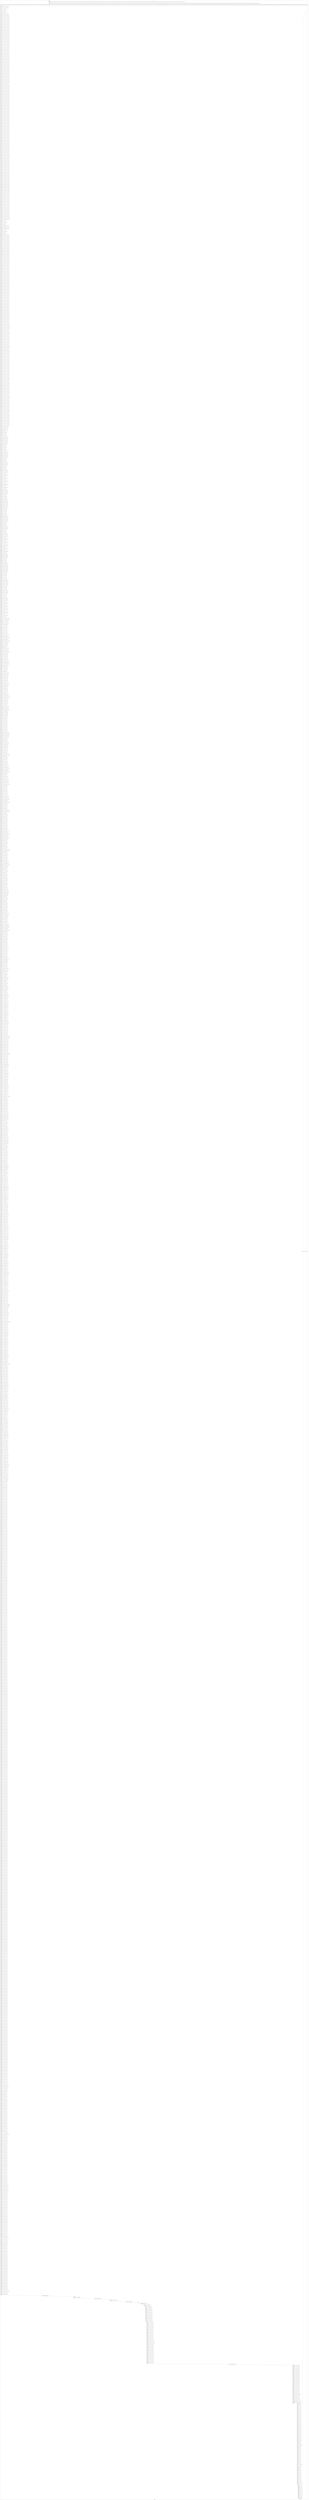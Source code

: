 digraph G {
label="Btor2XCFA";
subgraph cluster_0 {
label="main";
main_init[];
l1[];
l3[];
l4[];
l5[];
l6[];
l7[];
l8[];
l9[];
l10[];
l11[];
l12[];
l13[];
l14[];
l15[];
l16[];
l17[];
l18[];
l19[];
l20[];
l21[];
l22[];
l23[];
l24[];
l25[];
l26[];
l27[];
l28[];
l29[];
l30[];
l31[];
l32[];
l33[];
l34[];
l35[];
l36[];
l37[];
l38[];
l39[];
l40[];
l41[];
l42[];
l43[];
l44[];
l45[];
l46[];
l47[];
l48[];
l49[];
l50[];
l51[];
l52[];
l53[];
l54[];
l55[];
l56[];
l57[];
l58[];
l59[];
l60[];
l61[];
l62[];
l63[];
l64[];
l65[];
l66[];
l67[];
l68[];
l69[];
l70[];
l71[];
l72[];
l73[];
l74[];
l75[];
l76[];
l77[];
l78[];
l79[];
l80[];
l81[];
l82[];
l83[];
l84[];
l85[];
l86[];
l87[];
l88[];
l89[];
l90[];
l91[];
l92[];
l93[];
l94[];
l95[];
l96[];
l97[];
l98[];
l99[];
l100[];
l101[];
l102[];
l103[];
l104[];
l105[];
l106[];
l107[];
l108[];
l109[];
l110[];
l111[];
l112[];
l113[];
l114[];
l115[];
l116[];
l117[];
l118[];
l119[];
l120[];
l121[];
l122[];
l123[];
l124[];
l125[];
l126[];
l127[];
l128[];
l129[];
l130[];
l131[];
l132[];
l133[];
l134[];
l135[];
l136[];
l137[];
l138[];
l139[];
l140[];
l141[];
l142[];
l143[];
l144[];
l145[];
l146[];
l147[];
l148[];
l149[];
l150[];
l151[];
l152[];
l153[];
l154[];
l155[];
l156[];
l157[];
l158[];
l159[];
l160[];
l161[];
l162[];
l163[];
l164[];
l165[];
l166[];
l167[];
l168[];
l169[];
l170[];
l171[];
l172[];
l173[];
l174[];
l175[];
l176[];
l177[];
l178[];
l179[];
l180[];
l181[];
l182[];
l183[];
l184[];
l185[];
l186[];
l187[];
l188[];
l189[];
l190[];
l191[];
l192[];
l193[];
l194[];
l195[];
l196[];
l197[];
l198[];
l199[];
l200[];
l201[];
l202[];
l203[];
l204[];
l205[];
l206[];
l207[];
l208[];
l209[];
l210[];
l211[];
l212[];
l213[];
l214[];
l215[];
l216[];
l217[];
l218[];
l219[];
l220[];
l221[];
l222[];
l223[];
l224[];
l225[];
l226[];
l227[];
l228[];
l229[];
l230[];
l231[];
l232[];
l233[];
l234[];
l235[];
l236[];
l237[];
l238[];
l239[];
l240[];
l241[];
l242[];
l243[];
l244[];
l245[];
l246[];
l247[];
l248[];
l249[];
l250[];
l251[];
l252[];
l253[];
l254[];
l255[];
l256[];
l257[];
l258[];
l259[];
l260[];
l261[];
l262[];
l263[];
l264[];
l265[];
l266[];
l267[];
l268[];
l269[];
l270[];
l271[];
l272[];
l273[];
l274[];
l275[];
l276[];
l277[];
l278[];
l279[];
l280[];
l281[];
l282[];
l283[];
l284[];
l285[];
l286[];
l287[];
l288[];
l289[];
l290[];
l291[];
l292[];
l293[];
l294[];
l295[];
l296[];
l297[];
l298[];
l299[];
l300[];
l301[];
l302[];
l303[];
l304[];
l305[];
l306[];
l307[];
l308[];
l309[];
l310[];
l311[];
l312[];
l313[];
l314[];
l315[];
l316[];
l317[];
l318[];
l319[];
l320[];
l321[];
l322[];
l323[];
l324[];
l325[];
l326[];
l327[];
l328[];
l329[];
l330[];
l331[];
l332[];
l333[];
l334[];
l335[];
l336[];
l337[];
l338[];
l339[];
l340[];
l341[];
l342[];
l343[];
l344[];
l345[];
l346[];
l347[];
l348[];
l349[];
l350[];
l351[];
l352[];
l353[];
l354[];
l355[];
l356[];
l357[];
l358[];
l359[];
l360[];
l361[];
l362[];
l363[];
l364[];
l365[];
l366[];
l367[];
l368[];
l369[];
l370[];
l371[];
l372[];
l373[];
l374[];
l375[];
l376[];
l377[];
l378[];
l379[];
l380[];
l381[];
l382[];
l383[];
l384[];
l385[];
l386[];
l387[];
l388[];
l389[];
l390[];
l391[];
l392[];
l393[];
l394[];
l395[];
l396[];
l397[];
l398[];
l399[];
l400[];
l401[];
l402[];
l403[];
l404[];
l405[];
l406[];
l407[];
l408[];
l409[];
l410[];
l411[];
l412[];
l413[];
l414[];
l415[];
l416[];
l417[];
l418[];
l419[];
l420[];
l421[];
l422[];
l423[];
l424[];
l425[];
l426[];
l427[];
l428[];
l429[];
l430[];
l431[];
l432[];
l433[];
l434[];
l435[];
l436[];
l437[];
l438[];
l439[];
l440[];
l441[];
l442[];
l443[];
l444[];
l445[];
l446[];
l447[];
l448[];
l449[];
l450[];
l451[];
l452[];
l453[];
l454[];
l455[];
l456[];
l457[];
l458[];
l459[];
l460[];
l461[];
l462[];
l463[];
l464[];
l465[];
l466[];
l467[];
l468[];
l469[];
l470[];
l471[];
l472[];
l473[];
l474[];
l475[];
l476[];
l477[];
l478[];
l479[];
l480[];
l481[];
l482[];
l483[];
l484[];
l485[];
l486[];
l487[];
l488[];
l489[];
l490[];
l491[];
l492[];
l493[];
l494[];
l495[];
l496[];
l497[];
l498[];
l499[];
l500[];
l501[];
l502[];
l503[];
l504[];
l505[];
l506[];
l507[];
l508[];
l509[];
l510[];
l511[];
l512[];
l513[];
l514[];
l515[];
l516[];
l517[];
l518[];
l519[];
l520[];
l521[];
l522[];
l523[];
l524[];
l525[];
l526[];
l527[];
l528[];
l529[];
l530[];
l531[];
l532[];
l533[];
l534[];
l535[];
l536[];
l537[];
l538[];
l539[];
l540[];
l541[];
l542[];
l543[];
l544[];
l545[];
l546[];
l547[];
l548[];
l549[];
l550[];
l551[];
l552[];
l553[];
l554[];
l555[];
l556[];
l557[];
l558[];
l559[];
l560[];
l561[];
l562[];
l563[];
l564[];
l565[];
l566[];
l567[];
l568[];
l569[];
l570[];
l571[];
l572[];
l573[];
l574[];
l575[];
l576[];
l577[];
l578[];
l579[];
l580[];
l581[];
l582[];
l583[];
l584[];
l585[];
l586[];
l587[];
l588[];
l589[];
l590[];
l591[];
l592[];
l593[];
l594[];
l595[];
l596[];
l597[];
l598[];
l599[];
l600[];
l601[];
l602[];
l603[];
l604[];
l605[];
l606[];
l607[];
l608[];
l609[];
l610[];
l611[];
l612[];
l613[];
l614[];
l615[];
l616[];
l617[];
l618[];
l619[];
l620[];
l621[];
l622[];
l623[];
l624[];
l625[];
l626[];
l627[];
l628[];
l629[];
l630[];
l631[];
l632[];
l633[];
l634[];
l635[];
l636[];
l637[];
l638[];
l639[];
l640[];
l641[];
l642[];
l643[];
l644[];
l645[];
l646[];
l647[];
l648[];
l649[];
l650[];
l651[];
l652[];
l653[];
l654[];
l655[];
l656[];
l657[];
l658[];
l659[];
l660[];
l661[];
l662[];
l663[];
l664[];
l665[];
l666[];
l667[];
l668[];
l669[];
l670[];
l671[];
l672[];
l673[];
l674[];
l675[];
l676[];
l677[];
l678[];
l679[];
l680[];
l681[];
l682[];
l683[];
l684[];
l685[];
l686[];
l687[];
l688[];
l689[];
l690[];
l691[];
l692[];
l693[];
l694[];
l695[];
l696[];
l697[];
l698[];
l699[];
l700[];
l701[];
l702[];
l703[];
l704[];
l705[];
l706[];
l707[];
l708[];
l709[];
l710[];
l711[];
l712[];
l713[];
l714[];
l715[];
l716[];
l717[];
l718[];
l719[];
l720[];
l721[];
l722[];
l723[];
l724[];
l725[];
l726[];
l727[];
l728[];
l729[];
l730[];
l731[];
l732[];
l733[];
l734[];
l735[];
l736[];
l737[];
l738[];
l739[];
l740[];
l741[];
l742[];
l743[];
l744[];
l745[];
l746[];
l747[];
l748[];
l749[];
l750[];
l751[];
l752[];
l753[];
l754[];
l755[];
l756[];
l757[];
l758[];
l759[];
l760[];
l761[];
l762[];
l763[];
l764[];
l765[];
l766[];
l767[];
l768[];
l769[];
l770[];
l771[];
l772[];
l773[];
l774[];
l775[];
l776[];
l777[];
l778[];
l779[];
l780[];
l781[];
l782[];
l783[];
l784[];
l785[];
l786[];
l787[];
l788[];
l789[];
l790[];
l791[];
l792[];
l793[];
l794[];
l795[];
l796[];
l797[];
l798[];
l799[];
l800[];
l801[];
l802[];
l803[];
l804[];
l805[];
l806[];
l807[];
l808[];
l809[];
l810[];
l811[];
l812[];
l813[];
l814[];
l815[];
l816[];
l817[];
l818[];
l819[];
l820[];
l821[];
l822[];
l823[];
l824[];
l825[];
l826[];
l827[];
l828[];
l829[];
l830[];
l831[];
l832[];
l833[];
l834[];
l835[];
l836[];
l837[];
l838[];
l839[];
l840[];
l841[];
l842[];
l843[];
l844[];
l845[];
l846[];
l847[];
l848[];
l849[];
l850[];
l851[];
l852[];
l853[];
l854[];
l855[];
l856[];
l857[];
l858[];
l859[];
l860[];
l861[];
l862[];
l863[];
l864[];
l865[];
l866[];
l867[];
l868[];
l869[];
l870[];
l871[];
l872[];
l873[];
l874[];
l875[];
l876[];
l877[];
l878[];
l879[];
l880[];
l881[];
l882[];
l883[];
l884[];
l885[];
l886[];
l887[];
l888[];
l889[];
l890[];
l891[];
l892[];
l893[];
l894[];
l895[];
l896[];
l897[];
l898[];
l899[];
l900[];
l901[];
l902[];
l903[];
l904[];
l905[];
l906[];
l907[];
l908[];
l909[];
l910[];
l911[];
l912[];
l913[];
l914[];
l915[];
l916[];
l917[];
l918[];
l919[];
l920[];
l921[];
l922[];
l923[];
l924[];
l925[];
l926[];
l927[];
l928[];
l929[];
l930[];
l931[];
l932[];
l933[];
l934[];
l935[];
l936[];
l937[];
l938[];
l939[];
l940[];
l941[];
l942[];
l943[];
l944[];
l945[];
l946[];
l947[];
l948[];
l949[];
l950[];
l951[];
l952[];
l953[];
l954[];
l955[];
l956[];
l957[];
l958[];
l959[];
l960[];
l961[];
l962[];
l963[];
l964[];
l965[];
l966[];
l967[];
l968[];
l969[];
l970[];
l971[];
l972[];
l973[];
l974[];
l975[];
l976[];
l977[];
l978[];
l979[];
l980[];
l981[];
l982[];
l983[];
l984[];
l985[];
l986[];
l987[];
l988[];
l989[];
l990[];
l991[];
l992[];
l993[];
l994[];
l995[];
l996[];
l997[];
l998[];
l999[];
l1000[];
l1001[];
l1002[];
l1003[];
l1004[];
l1005[];
l1006[];
l1007[];
l1008[];
l1009[];
l1010[];
l1011[];
l1012[];
l1013[];
l1014[];
l1015[];
l1016[];
l1017[];
l1018[];
l1019[];
l1020[];
l1021[];
l1022[];
l1023[];
l1024[];
l1025[];
l1026[];
l1027[];
l1028[];
l1029[];
l1030[];
l1031[];
l1032[];
l1033[];
l1034[];
l1035[];
l1036[];
l1037[];
l1038[];
l1039[];
l1040[];
l1041[];
l1042[];
l1043[];
l1044[];
l1045[];
l1046[];
l1047[];
l1048[];
l1049[];
l1050[];
l1051[];
l1052[];
l1053[];
l1054[];
l1055[];
l1056[];
l1057[];
l1058[];
l1059[];
l1060[];
l1061[];
l1062[];
l1063[];
l1064[];
l1065[];
l1066[];
l1067[];
l1068[];
l1069[];
l1070[];
l1071[];
l1072[];
l1073[];
l1074[];
l1075[];
l1076[];
l1077[];
l1078[];
l1079[];
l1080[];
l1081[];
l1082[];
l1083[];
l1084[];
l1085[];
l1086[];
l1087[];
l1088[];
l1089[];
l1090[];
l1091[];
l1092[];
l1093[];
l1094[];
l1095[];
l1096[];
l1097[];
l1098[];
l1099[];
l1100[];
l1101[];
l1102[];
l1103[];
l1104[];
l1105[];
l1106[];
l1107[];
l1108[];
l1109[];
l1110[];
l1111[];
l1112[];
l1113[];
l1114[];
l1115[];
l1116[];
l1117[];
l1118[];
l1119[];
l1120[];
l1121[];
l1122[];
l1123[];
l1124[];
l1125[];
l1126[];
l1127[];
l1128[];
l1129[];
l1130[];
l1131[];
l1132[];
l1133[];
l1134[];
l1135[];
l1136[];
l1137[];
l1138[];
l1139[];
l1140[];
l1141[];
l1142[];
l1143[];
l1144[];
l1145[];
l1146[];
l1147[];
l1148[];
l1149[];
l1150[];
l1151[];
l1152[];
l1153[];
l1154[];
l1155[];
l1156[];
l1157[];
l1158[];
l1159[];
l1160[];
l1161[];
l1162[];
l1163[];
l1164[];
l1165[];
l1166[];
l1167[];
l1168[];
l1169[];
l1170[];
l1171[];
l1172[];
l1173[];
l1174[];
l1175[];
l1176[];
l1177[];
l1178[];
l1179[];
l1180[];
l1181[];
l1182[];
l1183[];
l1184[];
l1185[];
l1186[];
l1187[];
l1188[];
l1189[];
l1190[];
l1191[];
l1192[];
l1193[];
l1194[];
l1195[];
l1196[];
l1197[];
l1198[];
l1199[];
l1200[];
l1201[];
l1202[];
l1203[];
l1204[];
l1205[];
l1206[];
l1207[];
l1208[];
l1209[];
l1210[];
l1211[];
l1212[];
l1213[];
l1214[];
l1215[];
l1216[];
l1217[];
l1218[];
l1219[];
l1220[];
l1221[];
l1222[];
l1223[];
l1224[];
l1225[];
l1226[];
l1227[];
l1228[];
l1229[];
l1230[];
l1231[];
l1232[];
l1233[];
l1234[];
l1235[];
l1236[];
l1237[];
l1238[];
l1239[];
l1240[];
l1241[];
l1242[];
l1243[];
l1244[];
l1245[];
l1246[];
l1247[];
l1248[];
l1249[];
l1250[];
l1251[];
l1252[];
l1253[];
l1254[];
l1255[];
l1256[];
l1257[];
l1258[];
l1259[];
l1260[];
l1261[];
l1262[];
l1263[];
l1264[];
l1265[];
l1266[];
l1267[];
l1268[];
l1269[];
l1270[];
l1271[];
l1272[];
l1273[];
l1274[];
l1275[];
l1276[];
l1277[];
l1278[];
l1279[];
l1280[];
l1281[];
l1282[];
l1283[];
l1284[];
l1285[];
l1286[];
l1287[];
l1288[];
l1289[];
l1290[];
l1291[];
l1292[];
l1293[];
l1294[];
l1295[];
l1296[];
l1297[];
l1298[];
l1299[];
l1300[];
l1301[];
l1302[];
l1303[];
l1304[];
l1305[];
l1306[];
l1307[];
l1308[];
l1309[];
l1310[];
l1311[];
l1312[];
l1313[];
l1314[];
l1315[];
l1316[];
l1317[];
l1318[];
l1319[];
l1320[];
l1321[];
l1322[];
l1323[];
l1324[];
l1325[];
l1326[];
l1327[];
l1328[];
l1329[];
l1330[];
l1331[];
l1332[];
l1333[];
l1334[];
l1335[];
l1336[];
l1337[];
l1338[];
l1339[];
l1340[];
l1341[];
l1342[];
l1343[];
l1344[];
l1345[];
l1346[];
l1347[];
l1348[];
l1349[];
l1350[];
l1351[];
l1352[];
l1353[];
l1354[];
l1355[];
l1356[];
l1357[];
l1358[];
l1359[];
l1360[];
l1361[];
l1362[];
l1363[];
l1364[];
l1365[];
l1366[];
l1367[];
l1368[];
l1369[];
l1370[];
l1371[];
l1372[];
l1373[];
l1374[];
l1375[];
l1376[];
l1377[];
l1378[];
l1379[];
l1380[];
l1381[];
l1382[];
l1383[];
l1384[];
l1385[];
l1386[];
l1387[];
l1388[];
l1389[];
l1390[];
l1391[];
l1392[];
l1393[];
l1394[];
l1395[];
l1396[];
l1397[];
l1398[];
l1399[];
l1400[];
l1401[];
l1402[];
l1403[];
l1404[];
l1405[];
l1406[];
l1407[];
l1408[];
l1409[];
l1410[];
l1411[];
l1412[];
l1413[];
l1414[];
l1415[];
l1416[];
l1417[];
l1418[];
l1419[];
l1420[];
l1421[];
l1422[];
l1423[];
l1424[];
l1425[];
l1426[];
l1427[];
l1428[];
l1429[];
l1430[];
l1431[];
l1432[];
l1433[];
l1434[];
l1435[];
l1436[];
l1437[];
l1438[];
l1439[];
l1440[];
l1441[];
l1442[];
l1443[];
l1444[];
l1445[];
l1446[];
l1447[];
l1448[];
l1449[];
l1450[];
l1451[];
l1452[];
l1453[];
l1454[];
l1455[];
l1456[];
l1457[];
l1458[];
l1459[];
l1460[];
l1461[];
l1462[];
l1463[];
l1464[];
l1465[];
l1466[];
l1467[];
l1468[];
l1469[];
l1470[];
l1471[];
l1472[];
l1473[];
l1474[];
l1475[];
l1476[];
l1477[];
l1478[];
l1479[];
l1480[];
l1481[];
l1482[];
l1483[];
l1484[];
l1485[];
l1486[];
l1487[];
l1488[];
l1489[];
l1490[];
l1491[];
l1492[];
l1493[];
l1494[];
l1495[];
l1496[];
l1497[];
l1498[];
l1499[];
l1500[];
l1501[];
l1502[];
l1503[];
l1504[];
l1505[];
l1506[];
l1507[];
l1508[];
l1509[];
l1510[];
l1511[];
l1512[];
l1513[];
l1514[];
l1515[];
l1516[];
l1517[];
l1518[];
l1519[];
l1520[];
l1521[];
l1522[];
l1523[];
l1524[];
l1525[];
l1526[];
l1527[];
l1528[];
l1529[];
l1530[];
l1531[];
l1532[];
l1533[];
l1534[];
l1535[];
l1536[];
l1537[];
l1538[];
l1539[];
l1540[];
l1541[];
l1542[];
l1543[];
l1544[];
l1545[];
l1546[];
l1547[];
l1548[];
l1549[];
l1550[];
l1551[];
l1552[];
l1553[];
l1554[];
l1555[];
l1556[];
l1557[];
l1558[];
l1559[];
l1560[];
l1561[];
l1562[];
l1563[];
l1564[];
l1565[];
l1566[];
l1567[];
l1568[];
l1569[];
l1570[];
l1571[];
l1572[];
l1573[];
l1574[];
l1575[];
l1576[];
l1577[];
l1578[];
main_error[];
l1579[];
l1580[];
l1581[];
l1582[];
l1583[];
l1584[];
l1585[];
l1586[];
l1587[];
l1588[];
l1589[];
l1590[];
l1591[];
l1592[];
l1593[];
l1594[];
l1595[];
l1596[];
l1597[];
l1598[];
l1599[];
l1600[];
l1601[];
l1602[];
l1603[];
l1604[];
l1605[];
l1606[];
l1607[];
l1608[];
l1609[];
l1610[];
l1611[];
l1612[];
l1613[];
l1614[];
l1615[];
l1616[];
l1617[];
l1618[];
l1619[];
l1620[];
l1621[];
l1622[];
l1623[];
l1624[];
l1625[];
l1626[];
l1627[];
l1628[];
l1629[];
l1630[];
l1631[];
l1632[];
l1633[];
l1634[];
l1635[];
l1636[];
l1637[];
l1638[];
l1639[];
l1640[];
l1641[];
l1642[];
main_init -> l1 [label="[(assign const_5 #b00000000),(assign const_58 #b0),(assign const_135 #b00000011),(assign const_140 #b00000000000000000000000000000001),(assign const_141 #b000000000000000000000000),(assign const_148 #b00000001),(assign const_192 #b00000000),(assign const_739 #b00000000000000000000000000000110),(assign const_753 #b00000000000000000000000000000010),(assign const_763 #b00000000000000000000000000000011),(assign const_772 #b00000000000000000000000000000111),(assign const_795 #b00000000000000000000000000001001),(assign const_804 #b00000000000000000000000000001011),(assign const_846 #b00000000000000000000000000000100),(assign const_855 #b00000000000000000000000000001101),(assign const_866 #b00000000000000000000000000000000),(assign const_890 #b00000000000000000000000000000101),(assign const_901 #b00000000000000000000000000001010),(assign const_912 #b00000000000000000000000000001100),(assign const_954 #b00000000000000000000000000001000)] "];
l3 -> l4 [label="[(havoc input_139),(havoc input_147),(havoc input_149),(havoc input_150),(havoc input_151),(havoc input_152),(havoc input_153),(havoc input_154),(havoc input_155),(havoc input_156),(havoc input_157),(havoc input_158),(havoc input_159),(havoc input_160),(havoc input_161),(havoc input_162),(havoc input_163),(havoc input_164),(havoc input_165),(havoc input_166),(havoc input_167),(havoc input_168),(havoc input_169),(havoc input_170),(havoc input_171),(havoc input_172),(havoc input_173),(havoc input_174),(havoc input_175),(havoc input_176),(havoc input_177),(havoc input_178),(havoc input_179),(havoc input_180),(havoc input_181),(havoc input_182),(havoc input_183),(havoc input_184),(havoc input_185),(havoc input_186),(havoc input_187),(havoc input_188),(havoc input_189),(havoc input_190),(havoc input_191),(havoc input_239),(havoc input_240),(havoc input_241),(havoc input_242),(havoc input_243),(havoc input_244),(havoc input_245),(havoc input_246),(havoc input_247),(havoc input_248),(havoc input_249),(havoc input_250),(havoc input_251),(havoc input_252),(havoc input_253),(havoc input_254),(havoc input_255),(havoc input_256),(havoc input_257),(havoc input_258),(havoc input_259),(havoc input_260),(havoc input_261),(havoc input_262),(havoc input_263),(havoc input_264),(havoc input_265),(havoc input_266),(havoc input_267),(havoc input_268),(havoc input_269),(havoc input_270),(havoc input_271),(havoc input_272),(havoc input_273),(havoc input_274),(havoc input_275),(havoc input_276),(havoc input_277),(havoc input_278),(havoc input_279),(havoc input_280),(havoc input_281),(havoc input_282),(havoc input_329),(havoc input_330),(havoc input_331),(havoc input_332),(havoc input_333),(havoc input_334),(havoc input_335),(havoc input_336),(havoc input_337),(havoc input_338),(havoc input_339),(havoc input_340),(havoc input_341),(havoc input_342),(havoc input_343),(havoc input_344),(havoc input_345),(havoc input_346),(havoc input_347),(havoc input_348),(havoc input_349),(havoc input_350),(havoc input_351),(havoc input_352),(havoc input_353),(havoc input_354),(havoc input_355),(havoc input_356),(havoc input_357),(havoc input_358),(havoc input_359),(havoc input_360),(havoc input_361),(havoc input_362),(havoc input_363),(havoc input_364),(havoc input_365),(havoc input_366),(havoc input_367),(havoc input_368),(havoc input_369),(havoc input_370),(havoc input_371),(havoc input_372)] "];
l4 -> l5 [label="[(assign comparison_136 (ite (= const_135 state_14) #b1 #b0))] "];
l5 -> l6 [label="[(assign binary_137 (bvand (bvnot state_133) comparison_136))] "];
l6 -> l7 [label="[(assign binary_142 (++ const_141 state_6))] "];
l7 -> l8 [label="[(assign binary_143 (bvadd const_140 binary_142))] "];
l8 -> l9 [label="[(assign slice_144 (extract binary_143 0 8))] "];
l9 -> l10 [label="[(assign ternary_145 (ite (= input_139 #b1) slice_144 state_6))] "];
l10 -> l11 [label="[(assign ternary_193 (ite (= input_139 #b1) const_192 state_8))] "];
l11 -> l12 [label="[(assign ternary_194 (ite (= input_191 #b1) const_148 ternary_193))] "];
l12 -> l13 [label="[(assign ternary_195 (ite (= input_190 #b1) const_148 ternary_194))] "];
l13 -> l14 [label="[(assign ternary_196 (ite (= input_189 #b1) const_148 ternary_195))] "];
l14 -> l15 [label="[(assign ternary_197 (ite (= input_188 #b1) const_148 ternary_196))] "];
l15 -> l16 [label="[(assign ternary_198 (ite (= input_187 #b1) const_148 ternary_197))] "];
l16 -> l17 [label="[(assign ternary_199 (ite (= input_186 #b1) const_148 ternary_198))] "];
l17 -> l18 [label="[(assign ternary_200 (ite (= input_185 #b1) const_148 ternary_199))] "];
l18 -> l19 [label="[(assign ternary_201 (ite (= input_184 #b1) const_148 ternary_200))] "];
l19 -> l20 [label="[(assign ternary_202 (ite (= input_183 #b1) const_148 ternary_201))] "];
l20 -> l21 [label="[(assign ternary_203 (ite (= input_182 #b1) const_148 ternary_202))] "];
l21 -> l22 [label="[(assign ternary_204 (ite (= input_181 #b1) const_148 ternary_203))] "];
l22 -> l23 [label="[(assign ternary_205 (ite (= input_180 #b1) const_148 ternary_204))] "];
l23 -> l24 [label="[(assign ternary_206 (ite (= input_179 #b1) const_148 ternary_205))] "];
l24 -> l25 [label="[(assign ternary_207 (ite (= input_178 #b1) const_148 ternary_206))] "];
l25 -> l26 [label="[(assign ternary_208 (ite (= input_177 #b1) const_148 ternary_207))] "];
l26 -> l27 [label="[(assign ternary_209 (ite (= input_176 #b1) const_148 ternary_208))] "];
l27 -> l28 [label="[(assign ternary_210 (ite (= input_175 #b1) const_148 ternary_209))] "];
l28 -> l29 [label="[(assign ternary_211 (ite (= input_174 #b1) const_148 ternary_210))] "];
l29 -> l30 [label="[(assign ternary_212 (ite (= input_173 #b1) const_148 ternary_211))] "];
l30 -> l31 [label="[(assign ternary_213 (ite (= input_172 #b1) const_148 ternary_212))] "];
l31 -> l32 [label="[(assign ternary_214 (ite (= input_171 #b1) const_148 ternary_213))] "];
l32 -> l33 [label="[(assign ternary_215 (ite (= input_170 #b1) const_148 ternary_214))] "];
l33 -> l34 [label="[(assign ternary_216 (ite (= input_169 #b1) const_148 ternary_215))] "];
l34 -> l35 [label="[(assign ternary_217 (ite (= input_168 #b1) const_148 ternary_216))] "];
l35 -> l36 [label="[(assign ternary_218 (ite (= input_167 #b1) const_148 ternary_217))] "];
l36 -> l37 [label="[(assign ternary_219 (ite (= input_166 #b1) const_148 ternary_218))] "];
l37 -> l38 [label="[(assign ternary_220 (ite (= input_165 #b1) const_148 ternary_219))] "];
l38 -> l39 [label="[(assign ternary_221 (ite (= input_164 #b1) const_148 ternary_220))] "];
l39 -> l40 [label="[(assign ternary_222 (ite (= input_163 #b1) const_148 ternary_221))] "];
l40 -> l41 [label="[(assign ternary_223 (ite (= input_162 #b1) const_148 ternary_222))] "];
l41 -> l42 [label="[(assign ternary_224 (ite (= input_161 #b1) const_148 ternary_223))] "];
l42 -> l43 [label="[(assign ternary_225 (ite (= input_160 #b1) const_148 ternary_224))] "];
l43 -> l44 [label="[(assign ternary_226 (ite (= input_159 #b1) const_148 ternary_225))] "];
l44 -> l45 [label="[(assign ternary_227 (ite (= input_158 #b1) const_148 ternary_226))] "];
l45 -> l46 [label="[(assign ternary_228 (ite (= input_157 #b1) const_148 ternary_227))] "];
l46 -> l47 [label="[(assign ternary_229 (ite (= input_156 #b1) const_148 ternary_228))] "];
l47 -> l48 [label="[(assign ternary_230 (ite (= input_155 #b1) const_148 ternary_229))] "];
l48 -> l49 [label="[(assign ternary_231 (ite (= input_154 #b1) const_148 ternary_230))] "];
l49 -> l50 [label="[(assign ternary_232 (ite (= input_153 #b1) const_148 ternary_231))] "];
l50 -> l51 [label="[(assign ternary_233 (ite (= input_152 #b1) const_148 ternary_232))] "];
l51 -> l52 [label="[(assign ternary_234 (ite (= input_151 #b1) const_148 ternary_233))] "];
l52 -> l53 [label="[(assign ternary_235 (ite (= input_150 #b1) const_148 ternary_234))] "];
l53 -> l54 [label="[(assign ternary_236 (ite (= input_149 #b1) const_148 ternary_235))] "];
l54 -> l55 [label="[(assign ternary_237 (ite (= input_147 #b1) const_148 ternary_236))] "];
l55 -> l56 [label="[(assign ternary_283 (ite (= input_139 #b1) const_192 state_10))] "];
l56 -> l57 [label="[(assign ternary_284 (ite (= input_282 #b1) const_148 ternary_283))] "];
l57 -> l58 [label="[(assign ternary_285 (ite (= input_281 #b1) const_148 ternary_284))] "];
l58 -> l59 [label="[(assign ternary_286 (ite (= input_280 #b1) const_148 ternary_285))] "];
l59 -> l60 [label="[(assign ternary_287 (ite (= input_279 #b1) const_148 ternary_286))] "];
l60 -> l61 [label="[(assign ternary_288 (ite (= input_278 #b1) const_148 ternary_287))] "];
l61 -> l62 [label="[(assign ternary_289 (ite (= input_277 #b1) const_148 ternary_288))] "];
l62 -> l63 [label="[(assign ternary_290 (ite (= input_276 #b1) const_148 ternary_289))] "];
l63 -> l64 [label="[(assign ternary_291 (ite (= input_275 #b1) const_148 ternary_290))] "];
l64 -> l65 [label="[(assign ternary_292 (ite (= input_274 #b1) const_148 ternary_291))] "];
l65 -> l66 [label="[(assign ternary_293 (ite (= input_273 #b1) const_148 ternary_292))] "];
l66 -> l67 [label="[(assign ternary_294 (ite (= input_272 #b1) const_148 ternary_293))] "];
l67 -> l68 [label="[(assign ternary_295 (ite (= input_271 #b1) const_148 ternary_294))] "];
l68 -> l69 [label="[(assign ternary_296 (ite (= input_270 #b1) const_148 ternary_295))] "];
l69 -> l70 [label="[(assign ternary_297 (ite (= input_269 #b1) const_148 ternary_296))] "];
l70 -> l71 [label="[(assign ternary_298 (ite (= input_268 #b1) const_148 ternary_297))] "];
l71 -> l72 [label="[(assign ternary_299 (ite (= input_267 #b1) const_148 ternary_298))] "];
l72 -> l73 [label="[(assign ternary_300 (ite (= input_266 #b1) const_148 ternary_299))] "];
l73 -> l74 [label="[(assign ternary_301 (ite (= input_265 #b1) const_148 ternary_300))] "];
l74 -> l75 [label="[(assign ternary_302 (ite (= input_264 #b1) const_148 ternary_301))] "];
l75 -> l76 [label="[(assign ternary_303 (ite (= input_263 #b1) const_148 ternary_302))] "];
l76 -> l77 [label="[(assign ternary_304 (ite (= input_262 #b1) const_148 ternary_303))] "];
l77 -> l78 [label="[(assign ternary_305 (ite (= input_261 #b1) const_148 ternary_304))] "];
l78 -> l79 [label="[(assign ternary_306 (ite (= input_260 #b1) const_148 ternary_305))] "];
l79 -> l80 [label="[(assign ternary_307 (ite (= input_259 #b1) const_148 ternary_306))] "];
l80 -> l81 [label="[(assign ternary_308 (ite (= input_258 #b1) const_148 ternary_307))] "];
l81 -> l82 [label="[(assign ternary_309 (ite (= input_257 #b1) const_148 ternary_308))] "];
l82 -> l83 [label="[(assign ternary_310 (ite (= input_256 #b1) const_148 ternary_309))] "];
l83 -> l84 [label="[(assign ternary_311 (ite (= input_255 #b1) const_148 ternary_310))] "];
l84 -> l85 [label="[(assign ternary_312 (ite (= input_254 #b1) const_148 ternary_311))] "];
l85 -> l86 [label="[(assign ternary_313 (ite (= input_253 #b1) const_148 ternary_312))] "];
l86 -> l87 [label="[(assign ternary_314 (ite (= input_252 #b1) const_148 ternary_313))] "];
l87 -> l88 [label="[(assign ternary_315 (ite (= input_251 #b1) const_148 ternary_314))] "];
l88 -> l89 [label="[(assign ternary_316 (ite (= input_250 #b1) const_148 ternary_315))] "];
l89 -> l90 [label="[(assign ternary_317 (ite (= input_249 #b1) const_148 ternary_316))] "];
l90 -> l91 [label="[(assign ternary_318 (ite (= input_248 #b1) const_148 ternary_317))] "];
l91 -> l92 [label="[(assign ternary_319 (ite (= input_247 #b1) const_148 ternary_318))] "];
l92 -> l93 [label="[(assign ternary_320 (ite (= input_246 #b1) const_148 ternary_319))] "];
l93 -> l94 [label="[(assign ternary_321 (ite (= input_245 #b1) const_148 ternary_320))] "];
l94 -> l95 [label="[(assign ternary_322 (ite (= input_244 #b1) const_148 ternary_321))] "];
l95 -> l96 [label="[(assign ternary_323 (ite (= input_243 #b1) const_148 ternary_322))] "];
l96 -> l97 [label="[(assign ternary_324 (ite (= input_242 #b1) const_148 ternary_323))] "];
l97 -> l98 [label="[(assign ternary_325 (ite (= input_241 #b1) const_148 ternary_324))] "];
l98 -> l99 [label="[(assign ternary_326 (ite (= input_240 #b1) const_148 ternary_325))] "];
l99 -> l100 [label="[(assign ternary_327 (ite (= input_239 #b1) const_148 ternary_326))] "];
l100 -> l101 [label="[(assign ternary_373 (ite (= input_139 #b1) const_192 state_12))] "];
l101 -> l102 [label="[(assign ternary_374 (ite (= input_372 #b1) const_148 ternary_373))] "];
l102 -> l103 [label="[(assign ternary_375 (ite (= input_371 #b1) const_148 ternary_374))] "];
l103 -> l104 [label="[(assign ternary_376 (ite (= input_370 #b1) const_148 ternary_375))] "];
l104 -> l105 [label="[(assign ternary_377 (ite (= input_369 #b1) const_148 ternary_376))] "];
l105 -> l106 [label="[(assign ternary_378 (ite (= input_368 #b1) const_148 ternary_377))] "];
l106 -> l107 [label="[(assign ternary_379 (ite (= input_367 #b1) const_148 ternary_378))] "];
l107 -> l108 [label="[(assign ternary_380 (ite (= input_366 #b1) const_148 ternary_379))] "];
l108 -> l109 [label="[(assign ternary_381 (ite (= input_365 #b1) const_148 ternary_380))] "];
l109 -> l110 [label="[(assign ternary_382 (ite (= input_364 #b1) const_148 ternary_381))] "];
l110 -> l111 [label="[(assign ternary_383 (ite (= input_363 #b1) const_148 ternary_382))] "];
l111 -> l112 [label="[(assign ternary_384 (ite (= input_362 #b1) const_148 ternary_383))] "];
l112 -> l113 [label="[(assign ternary_385 (ite (= input_361 #b1) const_148 ternary_384))] "];
l113 -> l114 [label="[(assign ternary_386 (ite (= input_360 #b1) const_148 ternary_385))] "];
l114 -> l115 [label="[(assign ternary_387 (ite (= input_359 #b1) const_148 ternary_386))] "];
l115 -> l116 [label="[(assign ternary_388 (ite (= input_358 #b1) const_148 ternary_387))] "];
l116 -> l117 [label="[(assign ternary_389 (ite (= input_357 #b1) const_148 ternary_388))] "];
l117 -> l118 [label="[(assign ternary_390 (ite (= input_356 #b1) const_148 ternary_389))] "];
l118 -> l119 [label="[(assign ternary_391 (ite (= input_355 #b1) const_148 ternary_390))] "];
l119 -> l120 [label="[(assign ternary_392 (ite (= input_354 #b1) const_148 ternary_391))] "];
l120 -> l121 [label="[(assign ternary_393 (ite (= input_353 #b1) const_148 ternary_392))] "];
l121 -> l122 [label="[(assign ternary_394 (ite (= input_352 #b1) const_148 ternary_393))] "];
l122 -> l123 [label="[(assign ternary_395 (ite (= input_351 #b1) const_148 ternary_394))] "];
l123 -> l124 [label="[(assign ternary_396 (ite (= input_350 #b1) const_148 ternary_395))] "];
l124 -> l125 [label="[(assign ternary_397 (ite (= input_349 #b1) const_148 ternary_396))] "];
l125 -> l126 [label="[(assign ternary_398 (ite (= input_348 #b1) const_148 ternary_397))] "];
l126 -> l127 [label="[(assign ternary_399 (ite (= input_347 #b1) const_148 ternary_398))] "];
l127 -> l128 [label="[(assign ternary_400 (ite (= input_346 #b1) const_148 ternary_399))] "];
l128 -> l129 [label="[(assign ternary_401 (ite (= input_345 #b1) const_148 ternary_400))] "];
l129 -> l130 [label="[(assign ternary_402 (ite (= input_344 #b1) const_148 ternary_401))] "];
l130 -> l131 [label="[(assign ternary_403 (ite (= input_343 #b1) const_148 ternary_402))] "];
l131 -> l132 [label="[(assign ternary_404 (ite (= input_342 #b1) const_148 ternary_403))] "];
l132 -> l133 [label="[(assign ternary_405 (ite (= input_341 #b1) const_148 ternary_404))] "];
l133 -> l134 [label="[(assign ternary_406 (ite (= input_340 #b1) const_148 ternary_405))] "];
l134 -> l135 [label="[(assign ternary_407 (ite (= input_339 #b1) const_148 ternary_406))] "];
l135 -> l136 [label="[(assign ternary_408 (ite (= input_338 #b1) const_148 ternary_407))] "];
l136 -> l137 [label="[(assign ternary_409 (ite (= input_337 #b1) const_148 ternary_408))] "];
l137 -> l138 [label="[(assign ternary_410 (ite (= input_336 #b1) const_148 ternary_409))] "];
l138 -> l139 [label="[(assign ternary_411 (ite (= input_335 #b1) const_148 ternary_410))] "];
l139 -> l140 [label="[(assign ternary_412 (ite (= input_334 #b1) const_148 ternary_411))] "];
l140 -> l141 [label="[(assign ternary_413 (ite (= input_333 #b1) const_148 ternary_412))] "];
l141 -> l142 [label="[(assign ternary_414 (ite (= input_332 #b1) const_148 ternary_413))] "];
l142 -> l143 [label="[(assign ternary_415 (ite (= input_331 #b1) const_148 ternary_414))] "];
l143 -> l144 [label="[(assign ternary_416 (ite (= input_330 #b1) const_148 ternary_415))] "];
l144 -> l145 [label="[(assign ternary_417 (ite (= input_329 #b1) const_148 ternary_416))] "];
l145 -> l146 [label="[(assign binary_419 (++ const_141 state_14))] "];
l146 -> l147 [label="[(assign binary_420 (bvadd const_140 binary_419))] "];
l147 -> l148 [label="[(assign slice_421 (extract binary_420 0 8))] "];
l148 -> l149 [label="[(assign ternary_422 (ite (= input_147 #b1) slice_421 state_14))] "];
l149 -> l150 [label="[(assign ternary_423 (ite (= input_239 #b1) slice_421 ternary_422))] "];
l150 -> l151 [label="[(assign ternary_424 (ite (= input_329 #b1) slice_421 ternary_423))] "];
l151 -> l152 [label="[(assign binary_426 (++ const_141 state_16))] "];
l152 -> l153 [label="[(assign binary_427 (bvadd const_140 binary_426))] "];
l153 -> l154 [label="[(assign slice_428 (extract binary_427 0 8))] "];
l154 -> l155 [label="[(assign ternary_429 (ite (= input_188 #b1) slice_428 state_16))] "];
l155 -> l156 [label="[(assign ternary_430 (ite (= input_187 #b1) slice_428 ternary_429))] "];
l156 -> l157 [label="[(assign ternary_431 (ite (= input_186 #b1) slice_428 ternary_430))] "];
l157 -> l158 [label="[(assign ternary_432 (ite (= input_185 #b1) slice_428 ternary_431))] "];
l158 -> l159 [label="[(assign ternary_433 (ite (= input_184 #b1) slice_428 ternary_432))] "];
l159 -> l160 [label="[(assign ternary_434 (ite (= input_183 #b1) slice_428 ternary_433))] "];
l160 -> l161 [label="[(assign ternary_435 (ite (= input_182 #b1) slice_428 ternary_434))] "];
l161 -> l162 [label="[(assign ternary_436 (ite (= input_176 #b1) slice_428 ternary_435))] "];
l162 -> l163 [label="[(assign ternary_437 (ite (= input_173 #b1) slice_428 ternary_436))] "];
l163 -> l164 [label="[(assign ternary_438 (ite (= input_172 #b1) slice_428 ternary_437))] "];
l164 -> l165 [label="[(assign ternary_439 (ite (= input_170 #b1) slice_428 ternary_438))] "];
l165 -> l166 [label="[(assign ternary_440 (ite (= input_164 #b1) slice_428 ternary_439))] "];
l166 -> l167 [label="[(assign ternary_441 (ite (= input_163 #b1) slice_428 ternary_440))] "];
l167 -> l168 [label="[(assign ternary_442 (ite (= input_160 #b1) slice_428 ternary_441))] "];
l168 -> l169 [label="[(assign ternary_443 (ite (= input_159 #b1) slice_428 ternary_442))] "];
l169 -> l170 [label="[(assign ternary_444 (ite (= input_156 #b1) slice_428 ternary_443))] "];
l170 -> l171 [label="[(assign ternary_445 (ite (= input_155 #b1) slice_428 ternary_444))] "];
l171 -> l172 [label="[(assign ternary_446 (ite (= input_151 #b1) slice_428 ternary_445))] "];
l172 -> l173 [label="[(assign ternary_447 (ite (= input_150 #b1) slice_428 ternary_446))] "];
l173 -> l174 [label="[(assign ternary_448 (ite (= input_279 #b1) slice_428 ternary_447))] "];
l174 -> l175 [label="[(assign ternary_449 (ite (= input_278 #b1) slice_428 ternary_448))] "];
l175 -> l176 [label="[(assign ternary_450 (ite (= input_277 #b1) slice_428 ternary_449))] "];
l176 -> l177 [label="[(assign ternary_451 (ite (= input_276 #b1) slice_428 ternary_450))] "];
l177 -> l178 [label="[(assign ternary_452 (ite (= input_275 #b1) slice_428 ternary_451))] "];
l178 -> l179 [label="[(assign ternary_453 (ite (= input_274 #b1) slice_428 ternary_452))] "];
l179 -> l180 [label="[(assign ternary_454 (ite (= input_273 #b1) slice_428 ternary_453))] "];
l180 -> l181 [label="[(assign ternary_455 (ite (= input_267 #b1) slice_428 ternary_454))] "];
l181 -> l182 [label="[(assign ternary_456 (ite (= input_264 #b1) slice_428 ternary_455))] "];
l182 -> l183 [label="[(assign ternary_457 (ite (= input_263 #b1) slice_428 ternary_456))] "];
l183 -> l184 [label="[(assign ternary_458 (ite (= input_261 #b1) slice_428 ternary_457))] "];
l184 -> l185 [label="[(assign ternary_459 (ite (= input_255 #b1) slice_428 ternary_458))] "];
l185 -> l186 [label="[(assign ternary_460 (ite (= input_254 #b1) slice_428 ternary_459))] "];
l186 -> l187 [label="[(assign ternary_461 (ite (= input_251 #b1) slice_428 ternary_460))] "];
l187 -> l188 [label="[(assign ternary_462 (ite (= input_250 #b1) slice_428 ternary_461))] "];
l188 -> l189 [label="[(assign ternary_463 (ite (= input_247 #b1) slice_428 ternary_462))] "];
l189 -> l190 [label="[(assign ternary_464 (ite (= input_246 #b1) slice_428 ternary_463))] "];
l190 -> l191 [label="[(assign ternary_465 (ite (= input_242 #b1) slice_428 ternary_464))] "];
l191 -> l192 [label="[(assign ternary_466 (ite (= input_241 #b1) slice_428 ternary_465))] "];
l192 -> l193 [label="[(assign ternary_467 (ite (= input_369 #b1) slice_428 ternary_466))] "];
l193 -> l194 [label="[(assign ternary_468 (ite (= input_368 #b1) slice_428 ternary_467))] "];
l194 -> l195 [label="[(assign ternary_469 (ite (= input_367 #b1) slice_428 ternary_468))] "];
l195 -> l196 [label="[(assign ternary_470 (ite (= input_366 #b1) slice_428 ternary_469))] "];
l196 -> l197 [label="[(assign ternary_471 (ite (= input_365 #b1) slice_428 ternary_470))] "];
l197 -> l198 [label="[(assign ternary_472 (ite (= input_364 #b1) slice_428 ternary_471))] "];
l198 -> l199 [label="[(assign ternary_473 (ite (= input_363 #b1) slice_428 ternary_472))] "];
l199 -> l200 [label="[(assign ternary_474 (ite (= input_357 #b1) slice_428 ternary_473))] "];
l200 -> l201 [label="[(assign ternary_475 (ite (= input_354 #b1) slice_428 ternary_474))] "];
l201 -> l202 [label="[(assign ternary_476 (ite (= input_353 #b1) slice_428 ternary_475))] "];
l202 -> l203 [label="[(assign ternary_477 (ite (= input_351 #b1) slice_428 ternary_476))] "];
l203 -> l204 [label="[(assign ternary_478 (ite (= input_345 #b1) slice_428 ternary_477))] "];
l204 -> l205 [label="[(assign ternary_479 (ite (= input_344 #b1) slice_428 ternary_478))] "];
l205 -> l206 [label="[(assign ternary_480 (ite (= input_341 #b1) slice_428 ternary_479))] "];
l206 -> l207 [label="[(assign ternary_481 (ite (= input_340 #b1) slice_428 ternary_480))] "];
l207 -> l208 [label="[(assign ternary_482 (ite (= input_337 #b1) slice_428 ternary_481))] "];
l208 -> l209 [label="[(assign ternary_483 (ite (= input_336 #b1) slice_428 ternary_482))] "];
l209 -> l210 [label="[(assign ternary_484 (ite (= input_332 #b1) slice_428 ternary_483))] "];
l210 -> l211 [label="[(assign ternary_485 (ite (= input_331 #b1) slice_428 ternary_484))] "];
l211 -> l212 [label="[(assign ternary_487 (ite (= input_170 #b1) const_148 state_18))] "];
l212 -> l213 [label="[(assign ternary_488 (ite (= input_156 #b1) const_148 ternary_487))] "];
l213 -> l214 [label="[(assign ternary_489 (ite (= input_261 #b1) const_148 ternary_488))] "];
l214 -> l215 [label="[(assign ternary_490 (ite (= input_247 #b1) const_148 ternary_489))] "];
l215 -> l216 [label="[(assign ternary_491 (ite (= input_351 #b1) const_148 ternary_490))] "];
l216 -> l217 [label="[(assign ternary_492 (ite (= input_337 #b1) const_148 ternary_491))] "];
l217 -> l218 [label="[(assign ternary_494 (ite (= input_151 #b1) const_148 state_20))] "];
l218 -> l219 [label="[(assign ternary_495 (ite (= input_242 #b1) const_148 ternary_494))] "];
l219 -> l220 [label="[(assign ternary_496 (ite (= input_332 #b1) const_148 ternary_495))] "];
l220 -> l221 [label="[(assign ternary_498 (ite (= input_173 #b1) const_148 state_22))] "];
l221 -> l222 [label="[(assign ternary_499 (ite (= input_264 #b1) const_148 ternary_498))] "];
l222 -> l223 [label="[(assign ternary_500 (ite (= input_354 #b1) const_148 ternary_499))] "];
l223 -> l224 [label="[(assign ternary_502 (ite (= input_188 #b1) const_148 state_24))] "];
l224 -> l225 [label="[(assign ternary_503 (ite (= input_279 #b1) const_148 ternary_502))] "];
l225 -> l226 [label="[(assign ternary_504 (ite (= input_369 #b1) const_148 ternary_503))] "];
l226 -> l227 [label="[(assign ternary_506 (ite (= input_155 #b1) const_148 state_26))] "];
l227 -> l228 [label="[(assign ternary_507 (ite (= input_246 #b1) const_148 ternary_506))] "];
l228 -> l229 [label="[(assign ternary_508 (ite (= input_336 #b1) const_148 ternary_507))] "];
l229 -> l230 [label="[(assign ternary_510 (ite (= input_164 #b1) const_148 state_28))] "];
l230 -> l231 [label="[(assign ternary_511 (ite (= input_255 #b1) const_148 ternary_510))] "];
l231 -> l232 [label="[(assign ternary_512 (ite (= input_345 #b1) const_148 ternary_511))] "];
l232 -> l233 [label="[(assign ternary_514 (ite (= input_187 #b1) const_148 state_30))] "];
l233 -> l234 [label="[(assign ternary_515 (ite (= input_278 #b1) const_148 ternary_514))] "];
l234 -> l235 [label="[(assign ternary_516 (ite (= input_368 #b1) const_148 ternary_515))] "];
l235 -> l236 [label="[(assign ternary_518 (ite (= input_176 #b1) const_148 state_32))] "];
l236 -> l237 [label="[(assign ternary_519 (ite (= input_163 #b1) const_148 ternary_518))] "];
l237 -> l238 [label="[(assign ternary_520 (ite (= input_159 #b1) const_148 ternary_519))] "];
l238 -> l239 [label="[(assign ternary_521 (ite (= input_267 #b1) const_148 ternary_520))] "];
l239 -> l240 [label="[(assign ternary_522 (ite (= input_254 #b1) const_148 ternary_521))] "];
l240 -> l241 [label="[(assign ternary_523 (ite (= input_250 #b1) const_148 ternary_522))] "];
l241 -> l242 [label="[(assign ternary_524 (ite (= input_357 #b1) const_148 ternary_523))] "];
l242 -> l243 [label="[(assign ternary_525 (ite (= input_344 #b1) const_148 ternary_524))] "];
l243 -> l244 [label="[(assign ternary_526 (ite (= input_340 #b1) const_148 ternary_525))] "];
l244 -> l245 [label="[(assign ternary_528 (ite (= input_150 #b1) const_148 state_34))] "];
l245 -> l246 [label="[(assign ternary_529 (ite (= input_241 #b1) const_148 ternary_528))] "];
l246 -> l247 [label="[(assign ternary_530 (ite (= input_331 #b1) const_148 ternary_529))] "];
l247 -> l248 [label="[(assign ternary_532 (ite (= input_186 #b1) const_148 state_36))] "];
l248 -> l249 [label="[(assign ternary_533 (ite (= input_277 #b1) const_148 ternary_532))] "];
l249 -> l250 [label="[(assign ternary_534 (ite (= input_367 #b1) const_148 ternary_533))] "];
l250 -> l251 [label="[(assign ternary_536 (ite (= input_185 #b1) const_148 state_38))] "];
l251 -> l252 [label="[(assign ternary_537 (ite (= input_276 #b1) const_148 ternary_536))] "];
l252 -> l253 [label="[(assign ternary_538 (ite (= input_366 #b1) const_148 ternary_537))] "];
l253 -> l254 [label="[(assign ternary_540 (ite (= input_184 #b1) const_148 state_40))] "];
l254 -> l255 [label="[(assign ternary_541 (ite (= input_275 #b1) const_148 ternary_540))] "];
l255 -> l256 [label="[(assign ternary_542 (ite (= input_365 #b1) const_148 ternary_541))] "];
l256 -> l257 [label="[(assign ternary_544 (ite (= input_183 #b1) const_148 state_42))] "];
l257 -> l258 [label="[(assign ternary_545 (ite (= input_274 #b1) const_148 ternary_544))] "];
l258 -> l259 [label="[(assign ternary_546 (ite (= input_364 #b1) const_148 ternary_545))] "];
l259 -> l260 [label="[(assign ternary_548 (ite (= input_160 #b1) const_148 state_44))] "];
l260 -> l261 [label="[(assign ternary_549 (ite (= input_251 #b1) const_148 ternary_548))] "];
l261 -> l262 [label="[(assign ternary_550 (ite (= input_341 #b1) const_148 ternary_549))] "];
l262 -> l263 [label="[(assign ternary_552 (ite (= input_172 #b1) const_148 state_46))] "];
l263 -> l264 [label="[(assign ternary_553 (ite (= input_263 #b1) const_148 ternary_552))] "];
l264 -> l265 [label="[(assign ternary_554 (ite (= input_353 #b1) const_148 ternary_553))] "];
l265 -> l266 [label="[(assign ternary_556 (ite (= input_182 #b1) const_148 state_48))] "];
l266 -> l267 [label="[(assign ternary_557 (ite (= input_273 #b1) const_148 ternary_556))] "];
l267 -> l268 [label="[(assign ternary_558 (ite (= input_363 #b1) const_148 ternary_557))] "];
l268 -> l269 [label="[(assign ternary_560 (ite (= input_154 #b1) const_148 state_50))] "];
l269 -> l270 [label="[(assign ternary_561 (ite (= input_245 #b1) const_148 ternary_560))] "];
l270 -> l271 [label="[(assign ternary_562 (ite (= input_335 #b1) const_148 ternary_561))] "];
l271 -> l272 [label="[(assign ternary_564 (ite (= input_162 #b1) const_148 state_52))] "];
l272 -> l273 [label="[(assign ternary_565 (ite (= input_253 #b1) const_148 ternary_564))] "];
l273 -> l274 [label="[(assign ternary_566 (ite (= input_343 #b1) const_148 ternary_565))] "];
l274 -> l275 [label="[(assign ternary_568 (ite (= input_175 #b1) const_148 state_54))] "];
l275 -> l276 [label="[(assign ternary_569 (ite (= input_266 #b1) const_148 ternary_568))] "];
l276 -> l277 [label="[(assign ternary_570 (ite (= input_356 #b1) const_148 ternary_569))] "];
l277 -> l278 [label="[(assign ternary_572 (ite (= input_169 #b1) const_148 state_56))] "];
l278 -> l279 [label="[(assign ternary_573 (ite (= input_260 #b1) const_148 ternary_572))] "];
l279 -> l280 [label="[(assign ternary_574 (ite (= input_350 #b1) const_148 ternary_573))] "];
l280 -> l281 [label="[(assign binary_577 (bvand (bvnot state_61) (bvnot input_191)))] "];
l281 -> l282 [label="[(assign binary_578 (bvand binary_577 (bvnot input_190)))] "];
l282 -> l283 [label="[(assign binary_579 (bvand binary_578 (bvnot input_189)))] "];
l283 -> l284 [label="[(assign binary_580 (bvor binary_579 input_181))] "];
l284 -> l285 [label="[(assign binary_581 (bvor binary_580 input_165))] "];
l285 -> l286 [label="[(assign binary_582 (bvor binary_581 input_152))] "];
l286 -> l287 [label="[(assign binary_584 (bvor state_63 input_191))] "];
l287 -> l288 [label="[(assign binary_585 (bvand binary_584 (bvnot input_181)))] "];
l288 -> l289 [label="[(assign binary_586 (bvand binary_585 (bvnot input_180)))] "];
l289 -> l290 [label="[(assign binary_587 (bvand binary_586 (bvnot input_179)))] "];
l290 -> l291 [label="[(assign binary_588 (bvand binary_587 (bvnot input_178)))] "];
l291 -> l292 [label="[(assign binary_589 (bvand binary_588 (bvnot input_177)))] "];
l292 -> l293 [label="[(assign binary_590 (bvor binary_589 input_174))] "];
l293 -> l294 [label="[(assign binary_591 (bvor binary_590 input_171))] "];
l294 -> l295 [label="[(assign binary_592 (bvor binary_591 input_168))] "];
l295 -> l296 [label="[(assign binary_595 (bvor state_67 input_190))] "];
l296 -> l297 [label="[(assign binary_596 (bvor binary_595 input_178))] "];
l297 -> l298 [label="[(assign binary_597 (bvand binary_596 (bvnot input_168)))] "];
l298 -> l299 [label="[(assign binary_598 (bvand binary_597 (bvnot input_167)))] "];
l299 -> l300 [label="[(assign binary_599 (bvand binary_598 (bvnot input_166)))] "];
l300 -> l301 [label="[(assign binary_600 (bvand binary_599 (bvnot input_165)))] "];
l301 -> l302 [label="[(assign binary_601 (bvor binary_600 input_161))] "];
l302 -> l303 [label="[(assign binary_602 (bvor binary_601 input_158))] "];
l303 -> l304 [label="[(assign binary_604 (bvor state_69 input_166))] "];
l304 -> l305 [label="[(assign binary_605 (bvand binary_604 (bvnot input_158)))] "];
l305 -> l306 [label="[(assign binary_606 (bvand binary_605 (bvnot input_157)))] "];
l306 -> l307 [label="[(assign binary_607 (bvor binary_606 input_153))] "];
l307 -> l308 [label="[(assign binary_609 (bvor state_71 input_189))] "];
l308 -> l309 [label="[(assign binary_610 (bvor binary_609 input_157))] "];
l309 -> l310 [label="[(assign binary_611 (bvand binary_610 (bvnot input_153)))] "];
l310 -> l311 [label="[(assign binary_612 (bvand binary_611 (bvnot input_152)))] "];
l311 -> l312 [label="[(assign binary_614 (bvor state_73 input_167))] "];
l312 -> l313 [label="[(assign binary_615 (bvand binary_614 (bvnot input_161)))] "];
l313 -> l314 [label="[(assign binary_617 (bvor state_75 input_179))] "];
l314 -> l315 [label="[(assign binary_618 (bvand binary_617 (bvnot input_171)))] "];
l315 -> l316 [label="[(assign binary_620 (bvor state_77 input_180))] "];
l316 -> l317 [label="[(assign binary_621 (bvand binary_620 (bvnot input_174)))] "];
l317 -> l318 [label="[(assign binary_623 (bvor state_79 input_177))] "];
l318 -> l319 [label="[(assign binary_624 (bvand binary_623 (bvnot input_149)))] "];
l319 -> l320 [label="[(assign binary_626 (bvor state_81 input_149))] "];
l320 -> l321 [label="[(assign binary_627 (bvand binary_626 (bvnot input_147)))] "];
l321 -> l322 [label="[(assign binary_629 (bvor state_83 input_147))] "];
l322 -> l323 [label="[(assign binary_631 (bvand state_85 (bvnot input_282)))] "];
l323 -> l324 [label="[(assign binary_632 (bvand binary_631 (bvnot input_281)))] "];
l324 -> l325 [label="[(assign binary_633 (bvand binary_632 (bvnot input_280)))] "];
l325 -> l326 [label="[(assign binary_634 (bvor binary_633 input_272))] "];
l326 -> l327 [label="[(assign binary_635 (bvor binary_634 input_256))] "];
l327 -> l328 [label="[(assign binary_636 (bvor binary_635 input_243))] "];
l328 -> l329 [label="[(assign binary_638 (bvor (bvnot state_87) input_282))] "];
l329 -> l330 [label="[(assign binary_639 (bvand binary_638 (bvnot input_272)))] "];
l330 -> l331 [label="[(assign binary_640 (bvand binary_639 (bvnot input_271)))] "];
l331 -> l332 [label="[(assign binary_641 (bvand binary_640 (bvnot input_270)))] "];
l332 -> l333 [label="[(assign binary_642 (bvand binary_641 (bvnot input_269)))] "];
l333 -> l334 [label="[(assign binary_643 (bvand binary_642 (bvnot input_268)))] "];
l334 -> l335 [label="[(assign binary_644 (bvor binary_643 input_265))] "];
l335 -> l336 [label="[(assign binary_645 (bvor binary_644 input_262))] "];
l336 -> l337 [label="[(assign binary_646 (bvor binary_645 input_259))] "];
l337 -> l338 [label="[(assign binary_649 (bvor state_91 input_281))] "];
l338 -> l339 [label="[(assign binary_650 (bvor binary_649 input_269))] "];
l339 -> l340 [label="[(assign binary_651 (bvand binary_650 (bvnot input_259)))] "];
l340 -> l341 [label="[(assign binary_652 (bvand binary_651 (bvnot input_258)))] "];
l341 -> l342 [label="[(assign binary_653 (bvand binary_652 (bvnot input_257)))] "];
l342 -> l343 [label="[(assign binary_654 (bvand binary_653 (bvnot input_256)))] "];
l343 -> l344 [label="[(assign binary_655 (bvor binary_654 input_252))] "];
l344 -> l345 [label="[(assign binary_656 (bvor binary_655 input_249))] "];
l345 -> l346 [label="[(assign binary_658 (bvor state_93 input_257))] "];
l346 -> l347 [label="[(assign binary_659 (bvand binary_658 (bvnot input_249)))] "];
l347 -> l348 [label="[(assign binary_660 (bvand binary_659 (bvnot input_248)))] "];
l348 -> l349 [label="[(assign binary_661 (bvor binary_660 input_244))] "];
l349 -> l350 [label="[(assign binary_663 (bvor state_95 input_280))] "];
l350 -> l351 [label="[(assign binary_664 (bvor binary_663 input_248))] "];
l351 -> l352 [label="[(assign binary_665 (bvand binary_664 (bvnot input_244)))] "];
l352 -> l353 [label="[(assign binary_666 (bvand binary_665 (bvnot input_243)))] "];
l353 -> l354 [label="[(assign binary_668 (bvor state_97 input_258))] "];
l354 -> l355 [label="[(assign binary_669 (bvand binary_668 (bvnot input_252)))] "];
l355 -> l356 [label="[(assign binary_671 (bvor state_99 input_270))] "];
l356 -> l357 [label="[(assign binary_672 (bvand binary_671 (bvnot input_262)))] "];
l357 -> l358 [label="[(assign binary_674 (bvor state_101 input_271))] "];
l358 -> l359 [label="[(assign binary_675 (bvand binary_674 (bvnot input_265)))] "];
l359 -> l360 [label="[(assign binary_677 (bvor state_103 input_268))] "];
l360 -> l361 [label="[(assign binary_678 (bvand binary_677 (bvnot input_240)))] "];
l361 -> l362 [label="[(assign binary_680 (bvor state_105 input_240))] "];
l362 -> l363 [label="[(assign binary_681 (bvand binary_680 (bvnot input_239)))] "];
l363 -> l364 [label="[(assign binary_683 (bvor state_107 input_239))] "];
l364 -> l365 [label="[(assign binary_685 (bvand state_109 (bvnot input_372)))] "];
l365 -> l366 [label="[(assign binary_686 (bvand binary_685 (bvnot input_371)))] "];
l366 -> l367 [label="[(assign binary_687 (bvand binary_686 (bvnot input_370)))] "];
l367 -> l368 [label="[(assign binary_688 (bvor binary_687 input_362))] "];
l368 -> l369 [label="[(assign binary_689 (bvor binary_688 input_346))] "];
l369 -> l370 [label="[(assign binary_690 (bvor binary_689 input_333))] "];
l370 -> l371 [label="[(assign binary_692 (bvor (bvnot state_111) input_372))] "];
l371 -> l372 [label="[(assign binary_693 (bvand binary_692 (bvnot input_362)))] "];
l372 -> l373 [label="[(assign binary_694 (bvand binary_693 (bvnot input_361)))] "];
l373 -> l374 [label="[(assign binary_695 (bvand binary_694 (bvnot input_360)))] "];
l374 -> l375 [label="[(assign binary_696 (bvand binary_695 (bvnot input_359)))] "];
l375 -> l376 [label="[(assign binary_697 (bvand binary_696 (bvnot input_358)))] "];
l376 -> l377 [label="[(assign binary_698 (bvor binary_697 input_355))] "];
l377 -> l378 [label="[(assign binary_699 (bvor binary_698 input_352))] "];
l378 -> l379 [label="[(assign binary_700 (bvor binary_699 input_349))] "];
l379 -> l380 [label="[(assign binary_703 (bvor state_115 input_371))] "];
l380 -> l381 [label="[(assign binary_704 (bvor binary_703 input_359))] "];
l381 -> l382 [label="[(assign binary_705 (bvand binary_704 (bvnot input_349)))] "];
l382 -> l383 [label="[(assign binary_706 (bvand binary_705 (bvnot input_348)))] "];
l383 -> l384 [label="[(assign binary_707 (bvand binary_706 (bvnot input_347)))] "];
l384 -> l385 [label="[(assign binary_708 (bvand binary_707 (bvnot input_346)))] "];
l385 -> l386 [label="[(assign binary_709 (bvor binary_708 input_342))] "];
l386 -> l387 [label="[(assign binary_710 (bvor binary_709 input_339))] "];
l387 -> l388 [label="[(assign binary_712 (bvor state_117 input_347))] "];
l388 -> l389 [label="[(assign binary_713 (bvand binary_712 (bvnot input_339)))] "];
l389 -> l390 [label="[(assign binary_714 (bvand binary_713 (bvnot input_338)))] "];
l390 -> l391 [label="[(assign binary_715 (bvor binary_714 input_334))] "];
l391 -> l392 [label="[(assign binary_717 (bvor state_119 input_370))] "];
l392 -> l393 [label="[(assign binary_718 (bvor binary_717 input_338))] "];
l393 -> l394 [label="[(assign binary_719 (bvand binary_718 (bvnot input_334)))] "];
l394 -> l395 [label="[(assign binary_720 (bvand binary_719 (bvnot input_333)))] "];
l395 -> l396 [label="[(assign binary_722 (bvor state_121 input_348))] "];
l396 -> l397 [label="[(assign binary_723 (bvand binary_722 (bvnot input_342)))] "];
l397 -> l398 [label="[(assign binary_725 (bvor state_123 input_360))] "];
l398 -> l399 [label="[(assign binary_726 (bvand binary_725 (bvnot input_352)))] "];
l399 -> l400 [label="[(assign binary_728 (bvor state_125 input_361))] "];
l400 -> l401 [label="[(assign binary_729 (bvand binary_728 (bvnot input_355)))] "];
l401 -> l402 [label="[(assign binary_731 (bvor state_127 input_358))] "];
l402 -> l403 [label="[(assign binary_732 (bvand binary_731 (bvnot input_330)))] "];
l403 -> l404 [label="[(assign binary_734 (bvor state_129 input_330))] "];
l404 -> l405 [label="[(assign binary_735 (bvand binary_734 (bvnot input_329)))] "];
l405 -> l406 [label="[(assign binary_737 (bvor state_131 input_329))] "];
l406 -> l407 [label="[(assign comparison_740 (ite (bvule const_739 binary_142) #b1 #b0))] "];
l407 -> l408 [label="[(assign binary_741 (bvand (bvnot state_59) (bvnot comparison_740)))] "];
l408 -> l409 [label="[(assign binary_742 (bvor (bvnot input_139) binary_741))] "];
l409 -> l410 [label="[(assign comparison_743 (ite (= const_192 state_8) #b1 #b0))] "];
l410 -> l411 [label="[(assign binary_744 (bvand (bvnot state_61) comparison_743))] "];
l411 -> l412 [label="[(assign binary_745 (bvor (bvnot input_191) binary_744))] "];
l412 -> l413 [label="[(assign binary_746 (bvand binary_742 binary_745))] "];
l413 -> l414 [label="[(assign binary_747 (bvor binary_744 (bvnot input_190)))] "];
l414 -> l415 [label="[(assign binary_748 (bvand binary_746 binary_747))] "];
l415 -> l416 [label="[(assign binary_749 (bvor binary_744 (bvnot input_189)))] "];
l416 -> l417 [label="[(assign binary_750 (bvand binary_748 binary_749))] "];
l417 -> l418 [label="[(assign comparison_751 (ite (= const_192 state_24) #b1 #b0))] "];
l418 -> l419 [label="[(assign binary_752 (bvand comparison_743 comparison_751))] "];
l419 -> l420 [label="[(assign comparison_754 (ite (bvule const_753 binary_142) #b1 #b0))] "];
l420 -> l421 [label="[(assign binary_755 (bvand binary_752 comparison_754))] "];
l421 -> l422 [label="[(assign comparison_756 (ite (bvule binary_142 const_739) #b1 #b0))] "];
l422 -> l423 [label="[(assign binary_757 (bvand binary_755 comparison_756))] "];
l423 -> l424 [label="[(assign binary_758 (bvand (bvnot state_61) binary_757))] "];
l424 -> l425 [label="[(assign binary_759 (bvor (bvnot input_188) binary_758))] "];
l425 -> l426 [label="[(assign binary_760 (bvand binary_750 binary_759))] "];
l426 -> l427 [label="[(assign comparison_761 (ite (= const_192 state_30) #b1 #b0))] "];
l427 -> l428 [label="[(assign binary_762 (bvand comparison_743 comparison_761))] "];
l428 -> l429 [label="[(assign comparison_764 (ite (bvule const_763 binary_142) #b1 #b0))] "];
l429 -> l430 [label="[(assign binary_765 (bvand binary_762 comparison_764))] "];
l430 -> l431 [label="[(assign binary_766 (bvand comparison_756 binary_765))] "];
l431 -> l432 [label="[(assign binary_767 (bvand (bvnot state_61) binary_766))] "];
l432 -> l433 [label="[(assign binary_768 (bvor (bvnot input_187) binary_767))] "];
l433 -> l434 [label="[(assign binary_769 (bvand binary_760 binary_768))] "];
l434 -> l435 [label="[(assign comparison_770 (ite (= const_192 state_36) #b1 #b0))] "];
l435 -> l436 [label="[(assign binary_771 (bvand comparison_743 comparison_770))] "];
l436 -> l437 [label="[(assign comparison_773 (ite (bvule const_772 binary_142) #b1 #b0))] "];
l437 -> l438 [label="[(assign binary_774 (bvand binary_771 comparison_773))] "];
l438 -> l439 [label="[(assign binary_775 (bvand comparison_756 binary_774))] "];
l439 -> l440 [label="[(assign binary_776 (bvand (bvnot state_61) binary_775))] "];
l440 -> l441 [label="[(assign binary_777 (bvor (bvnot input_186) binary_776))] "];
l441 -> l442 [label="[(assign binary_778 (bvand binary_769 binary_777))] "];
l442 -> l443 [label="[(assign comparison_779 (ite (= const_192 state_38) #b1 #b0))] "];
l443 -> l444 [label="[(assign binary_780 (bvand comparison_743 comparison_779))] "];
l444 -> l445 [label="[(assign binary_781 (bvand comparison_740 binary_780))] "];
l445 -> l446 [label="[(assign binary_782 (bvand comparison_756 binary_781))] "];
l446 -> l447 [label="[(assign binary_783 (bvand (bvnot state_61) binary_782))] "];
l447 -> l448 [label="[(assign binary_784 (bvor (bvnot input_185) binary_783))] "];
l448 -> l449 [label="[(assign binary_785 (bvand binary_778 binary_784))] "];
l449 -> l450 [label="[(assign comparison_786 (ite (= const_192 state_40) #b1 #b0))] "];
l450 -> l451 [label="[(assign binary_787 (bvand comparison_743 comparison_786))] "];
l451 -> l452 [label="[(assign binary_788 (bvand comparison_773 binary_787))] "];
l452 -> l453 [label="[(assign binary_789 (bvand comparison_756 binary_788))] "];
l453 -> l454 [label="[(assign binary_790 (bvand (bvnot state_61) binary_789))] "];
l454 -> l455 [label="[(assign binary_791 (bvor (bvnot input_184) binary_790))] "];
l455 -> l456 [label="[(assign binary_792 (bvand binary_785 binary_791))] "];
l456 -> l457 [label="[(assign comparison_793 (ite (= const_192 state_42) #b1 #b0))] "];
l457 -> l458 [label="[(assign binary_794 (bvand comparison_743 comparison_793))] "];
l458 -> l459 [label="[(assign comparison_796 (ite (bvule const_795 binary_142) #b1 #b0))] "];
l459 -> l460 [label="[(assign binary_797 (bvand binary_794 comparison_796))] "];
l460 -> l461 [label="[(assign binary_798 (bvand comparison_756 binary_797))] "];
l461 -> l462 [label="[(assign binary_799 (bvand (bvnot state_61) binary_798))] "];
l462 -> l463 [label="[(assign binary_800 (bvor (bvnot input_183) binary_799))] "];
l463 -> l464 [label="[(assign binary_801 (bvand binary_792 binary_800))] "];
l464 -> l465 [label="[(assign comparison_802 (ite (= const_192 state_48) #b1 #b0))] "];
l465 -> l466 [label="[(assign binary_803 (bvand comparison_743 comparison_802))] "];
l466 -> l467 [label="[(assign comparison_805 (ite (bvule const_804 binary_142) #b1 #b0))] "];
l467 -> l468 [label="[(assign binary_806 (bvand binary_803 comparison_805))] "];
l468 -> l469 [label="[(assign binary_807 (bvand comparison_756 binary_806))] "];
l469 -> l470 [label="[(assign binary_808 (bvand (bvnot state_61) binary_807))] "];
l470 -> l471 [label="[(assign binary_809 (bvor (bvnot input_182) binary_808))] "];
l471 -> l472 [label="[(assign binary_810 (bvand binary_801 binary_809))] "];
l472 -> l473 [label="[(assign binary_811 (bvand state_63 comparison_743))] "];
l473 -> l474 [label="[(assign binary_812 (bvor (bvnot input_181) binary_811))] "];
l474 -> l475 [label="[(assign binary_813 (bvand binary_810 binary_812))] "];
l475 -> l476 [label="[(assign binary_814 (bvor binary_811 (bvnot input_180)))] "];
l476 -> l477 [label="[(assign binary_815 (bvand binary_813 binary_814))] "];
l477 -> l478 [label="[(assign binary_816 (bvor binary_811 (bvnot input_179)))] "];
l478 -> l479 [label="[(assign binary_817 (bvand binary_815 binary_816))] "];
l479 -> l480 [label="[(assign binary_818 (bvor binary_811 (bvnot input_178)))] "];
l480 -> l481 [label="[(assign binary_819 (bvand binary_817 binary_818))] "];
l481 -> l482 [label="[(assign comparison_820 (ite (= const_192 state_56) #b1 #b0))] "];
l482 -> l483 [label="[(assign binary_821 (bvand comparison_743 (bvnot comparison_820)))] "];
l483 -> l484 [label="[(assign comparison_822 (ite (= const_192 state_52) #b1 #b0))] "];
l484 -> l485 [label="[(assign binary_823 (bvand binary_821 (bvnot comparison_822)))] "];
l485 -> l486 [label="[(assign binary_824 (bvand state_63 binary_823))] "];
l486 -> l487 [label="[(assign binary_825 (bvor (bvnot input_177) binary_824))] "];
l487 -> l488 [label="[(assign binary_826 (bvand binary_819 binary_825))] "];
l488 -> l489 [label="[(assign comparison_827 (ite (= const_192 state_32) #b1 #b0))] "];
l489 -> l490 [label="[(assign binary_828 (bvand comparison_743 comparison_827))] "];
l490 -> l491 [label="[(assign binary_829 (bvand comparison_740 binary_828))] "];
l491 -> l492 [label="[(assign binary_830 (bvand comparison_756 binary_829))] "];
l492 -> l493 [label="[(assign binary_831 (bvand state_63 binary_830))] "];
l493 -> l494 [label="[(assign binary_832 (bvor (bvnot input_176) binary_831))] "];
l494 -> l495 [label="[(assign binary_833 (bvand binary_826 binary_832))] "];
l495 -> l496 [label="[(assign comparison_834 (ite (= const_192 state_50) #b1 #b0))] "];
l496 -> l497 [label="[(assign binary_835 (bvand comparison_743 (bvnot comparison_834)))] "];
l497 -> l498 [label="[(assign binary_836 (bvand state_63 binary_835))] "];
l498 -> l499 [label="[(assign binary_837 (bvor (bvnot input_175) binary_836))] "];
l499 -> l500 [label="[(assign binary_838 (bvand binary_833 binary_837))] "];
l500 -> l501 [label="[(assign binary_839 (bvand state_77 comparison_743))] "];
l501 -> l502 [label="[(assign binary_840 (bvor (bvnot input_174) binary_839))] "];
l502 -> l503 [label="[(assign binary_841 (bvand binary_838 binary_840))] "];
l503 -> l504 [label="[(assign comparison_842 (ite (= const_192 state_22) #b1 #b0))] "];
l504 -> l505 [label="[(assign binary_843 (bvand comparison_743 comparison_842))] "];
l505 -> l506 [label="[(assign comparison_844 (ite (bvule const_140 binary_142) #b1 #b0))] "];
l506 -> l507 [label="[(assign binary_845 (bvand binary_843 comparison_844))] "];
l507 -> l508 [label="[(assign comparison_847 (ite (bvule binary_142 const_846) #b1 #b0))] "];
l508 -> l509 [label="[(assign binary_848 (bvand binary_845 comparison_847))] "];
l509 -> l510 [label="[(assign binary_849 (bvand state_77 binary_848))] "];
l510 -> l511 [label="[(assign binary_850 (bvor (bvnot input_173) binary_849))] "];
l511 -> l512 [label="[(assign binary_851 (bvand binary_841 binary_850))] "];
l512 -> l513 [label="[(assign comparison_852 (ite (= const_192 state_46) #b1 #b0))] "];
l513 -> l514 [label="[(assign binary_853 (bvand comparison_743 comparison_852))] "];
l514 -> l515 [label="[(assign binary_854 (bvand comparison_796 binary_853))] "];
l515 -> l516 [label="[(assign comparison_856 (ite (bvule binary_142 const_855) #b1 #b0))] "];
l516 -> l517 [label="[(assign binary_857 (bvand binary_854 comparison_856))] "];
l517 -> l518 [label="[(assign binary_858 (bvand state_77 binary_857))] "];
l518 -> l519 [label="[(assign binary_859 (bvor (bvnot input_172) binary_858))] "];
l519 -> l520 [label="[(assign binary_860 (bvand binary_851 binary_859))] "];
l520 -> l521 [label="[(assign binary_861 (bvand state_75 comparison_743))] "];
l521 -> l522 [label="[(assign binary_862 (bvor (bvnot input_171) binary_861))] "];
l522 -> l523 [label="[(assign binary_863 (bvand binary_860 binary_862))] "];
l523 -> l524 [label="[(assign comparison_864 (ite (= const_192 state_18) #b1 #b0))] "];
l524 -> l525 [label="[(assign binary_865 (bvand comparison_743 comparison_864))] "];
l525 -> l526 [label="[(assign comparison_867 (ite (bvule const_866 binary_142) #b1 #b0))] "];
l526 -> l527 [label="[(assign binary_868 (bvand binary_865 comparison_867))] "];
l527 -> l528 [label="[(assign comparison_869 (ite (bvule binary_142 const_753) #b1 #b0))] "];
l528 -> l529 [label="[(assign binary_870 (bvand binary_868 comparison_869))] "];
l529 -> l530 [label="[(assign binary_871 (bvand state_75 binary_870))] "];
l530 -> l531 [label="[(assign binary_872 (bvor (bvnot input_170) binary_871))] "];
l531 -> l532 [label="[(assign binary_873 (bvand binary_863 binary_872))] "];
l532 -> l533 [label="[(assign comparison_874 (ite (= const_192 state_54) #b1 #b0))] "];
l533 -> l534 [label="[(assign binary_875 (bvand comparison_743 (bvnot comparison_874)))] "];
l534 -> l535 [label="[(assign binary_876 (bvand state_75 binary_875))] "];
l535 -> l536 [label="[(assign binary_877 (bvor (bvnot input_169) binary_876))] "];
l536 -> l537 [label="[(assign binary_878 (bvand binary_873 binary_877))] "];
l537 -> l538 [label="[(assign binary_879 (bvand state_67 comparison_743))] "];
l538 -> l539 [label="[(assign binary_880 (bvor (bvnot input_168) binary_879))] "];
l539 -> l540 [label="[(assign binary_881 (bvand binary_878 binary_880))] "];
l540 -> l541 [label="[(assign binary_882 (bvor binary_879 (bvnot input_167)))] "];
l541 -> l542 [label="[(assign binary_883 (bvand binary_881 binary_882))] "];
l542 -> l543 [label="[(assign binary_884 (bvor binary_879 (bvnot input_166)))] "];
l543 -> l544 [label="[(assign binary_885 (bvand binary_883 binary_884))] "];
l544 -> l545 [label="[(assign binary_886 (bvor binary_879 (bvnot input_165)))] "];
l545 -> l546 [label="[(assign binary_887 (bvand binary_885 binary_886))] "];
l546 -> l547 [label="[(assign comparison_888 (ite (= const_192 state_28) #b1 #b0))] "];
l547 -> l548 [label="[(assign binary_889 (bvand comparison_743 comparison_888))] "];
l548 -> l549 [label="[(assign comparison_891 (ite (bvule const_890 binary_142) #b1 #b0))] "];
l549 -> l550 [label="[(assign binary_892 (bvand binary_889 comparison_891))] "];
l550 -> l551 [label="[(assign comparison_893 (ite (bvule binary_142 const_890) #b1 #b0))] "];
l551 -> l552 [label="[(assign binary_894 (bvand binary_892 comparison_893))] "];
l552 -> l553 [label="[(assign binary_895 (bvand state_67 binary_894))] "];
l553 -> l554 [label="[(assign binary_896 (bvor (bvnot input_164) binary_895))] "];
l554 -> l555 [label="[(assign binary_897 (bvand binary_887 binary_896))] "];
l555 -> l556 [label="[(assign binary_898 (bvand state_67 binary_830))] "];
l556 -> l557 [label="[(assign binary_899 (bvor (bvnot input_163) binary_898))] "];
l557 -> l558 [label="[(assign binary_900 (bvand binary_897 binary_899))] "];
l558 -> l559 [label="[(assign comparison_902 (ite (bvule const_901 binary_426) #b1 #b0))] "];
l559 -> l560 [label="[(assign binary_903 (bvand comparison_743 comparison_902))] "];
l560 -> l561 [label="[(assign binary_904 (bvand state_67 binary_903))] "];
l561 -> l562 [label="[(assign binary_905 (bvor (bvnot input_162) binary_904))] "];
l562 -> l563 [label="[(assign binary_906 (bvand binary_900 binary_905))] "];
l563 -> l564 [label="[(assign binary_907 (bvand state_73 comparison_743))] "];
l564 -> l565 [label="[(assign binary_908 (bvor (bvnot input_161) binary_907))] "];
l565 -> l566 [label="[(assign binary_909 (bvand binary_906 binary_908))] "];
l566 -> l567 [label="[(assign comparison_910 (ite (= const_192 state_44) #b1 #b0))] "];
l567 -> l568 [label="[(assign binary_911 (bvand comparison_743 comparison_910))] "];
l568 -> l569 [label="[(assign comparison_913 (ite (bvule const_912 binary_142) #b1 #b0))] "];
l569 -> l570 [label="[(assign binary_914 (bvand binary_911 comparison_913))] "];
l570 -> l571 [label="[(assign binary_915 (bvand comparison_756 binary_914))] "];
l571 -> l572 [label="[(assign binary_916 (bvand state_73 binary_915))] "];
l572 -> l573 [label="[(assign binary_917 (bvor (bvnot input_160) binary_916))] "];
l573 -> l574 [label="[(assign binary_918 (bvand binary_909 binary_917))] "];
l574 -> l575 [label="[(assign binary_919 (bvand state_73 binary_830))] "];
l575 -> l576 [label="[(assign binary_920 (bvor (bvnot input_159) binary_919))] "];
l576 -> l577 [label="[(assign binary_921 (bvand binary_918 binary_920))] "];
l577 -> l578 [label="[(assign binary_922 (bvand state_69 comparison_743))] "];
l578 -> l579 [label="[(assign binary_923 (bvor (bvnot input_158) binary_922))] "];
l579 -> l580 [label="[(assign binary_924 (bvand binary_921 binary_923))] "];
l580 -> l581 [label="[(assign binary_925 (bvor binary_922 (bvnot input_157)))] "];
l581 -> l582 [label="[(assign binary_926 (bvand binary_924 binary_925))] "];
l582 -> l583 [label="[(assign binary_927 (bvand state_69 binary_870))] "];
l583 -> l584 [label="[(assign binary_928 (bvor (bvnot input_156) binary_927))] "];
l584 -> l585 [label="[(assign binary_929 (bvand binary_926 binary_928))] "];
l585 -> l586 [label="[(assign comparison_930 (ite (= const_192 state_26) #b1 #b0))] "];
l586 -> l587 [label="[(assign binary_931 (bvand comparison_743 comparison_930))] "];
l587 -> l588 [label="[(assign binary_932 (bvand comparison_891 binary_931))] "];
l588 -> l589 [label="[(assign binary_933 (bvand comparison_893 binary_932))] "];
l589 -> l590 [label="[(assign binary_934 (bvand state_69 binary_933))] "];
l590 -> l591 [label="[(assign binary_935 (bvor (bvnot input_155) binary_934))] "];
l591 -> l592 [label="[(assign binary_936 (bvand binary_929 binary_935))] "];
l592 -> l593 [label="[(assign binary_937 (bvand state_69 binary_903))] "];
l593 -> l594 [label="[(assign binary_938 (bvor (bvnot input_154) binary_937))] "];
l594 -> l595 [label="[(assign binary_939 (bvand binary_936 binary_938))] "];
l595 -> l596 [label="[(assign binary_940 (bvand state_71 comparison_743))] "];
l596 -> l597 [label="[(assign binary_941 (bvor (bvnot input_153) binary_940))] "];
l597 -> l598 [label="[(assign binary_942 (bvand binary_939 binary_941))] "];
l598 -> l599 [label="[(assign binary_943 (bvor binary_940 (bvnot input_152)))] "];
l599 -> l600 [label="[(assign binary_944 (bvand binary_942 binary_943))] "];
l600 -> l601 [label="[(assign comparison_945 (ite (= const_192 state_20) #b1 #b0))] "];
l601 -> l602 [label="[(assign binary_946 (bvand comparison_743 comparison_945))] "];
l602 -> l603 [label="[(assign binary_947 (bvand comparison_867 binary_946))] "];
l603 -> l604 [label="[(assign binary_948 (bvand comparison_847 binary_947))] "];
l604 -> l605 [label="[(assign binary_949 (bvand state_71 binary_948))] "];
l605 -> l606 [label="[(assign binary_950 (bvor (bvnot input_151) binary_949))] "];
l606 -> l607 [label="[(assign binary_951 (bvand binary_944 binary_950))] "];
l607 -> l608 [label="[(assign comparison_952 (ite (= const_192 state_34) #b1 #b0))] "];
l608 -> l609 [label="[(assign binary_953 (bvand comparison_743 comparison_952))] "];
l609 -> l610 [label="[(assign comparison_955 (ite (bvule const_954 binary_142) #b1 #b0))] "];
l610 -> l611 [label="[(assign binary_956 (bvand binary_953 comparison_955))] "];
l611 -> l612 [label="[(assign comparison_957 (ite (bvule binary_142 const_795) #b1 #b0))] "];
l612 -> l613 [label="[(assign binary_958 (bvand binary_956 comparison_957))] "];
l613 -> l614 [label="[(assign binary_959 (bvand state_71 binary_958))] "];
l614 -> l615 [label="[(assign binary_960 (bvor (bvnot input_150) binary_959))] "];
l615 -> l616 [label="[(assign binary_961 (bvand binary_951 binary_960))] "];
l616 -> l617 [label="[(assign binary_962 (bvand state_79 comparison_743))] "];
l617 -> l618 [label="[(assign binary_963 (bvor (bvnot input_149) binary_962))] "];
l618 -> l619 [label="[(assign binary_964 (bvand binary_961 binary_963))] "];
l619 -> l620 [label="[(assign binary_965 (bvand state_81 comparison_743))] "];
l620 -> l621 [label="[(assign binary_966 (bvor (bvnot input_147) binary_965))] "];
l621 -> l622 [label="[(assign binary_967 (bvand binary_964 binary_966))] "];
l622 -> l623 [label="[(assign comparison_968 (ite (= const_192 state_10) #b1 #b0))] "];
l623 -> l624 [label="[(assign binary_969 (bvand state_85 comparison_968))] "];
l624 -> l625 [label="[(assign binary_970 (bvor (bvnot input_282) binary_969))] "];
l625 -> l626 [label="[(assign binary_971 (bvand binary_967 binary_970))] "];
l626 -> l627 [label="[(assign binary_972 (bvor binary_969 (bvnot input_281)))] "];
l627 -> l628 [label="[(assign binary_973 (bvand binary_971 binary_972))] "];
l628 -> l629 [label="[(assign binary_974 (bvor binary_969 (bvnot input_280)))] "];
l629 -> l630 [label="[(assign binary_975 (bvand binary_973 binary_974))] "];
l630 -> l631 [label="[(assign binary_976 (bvand comparison_751 comparison_968))] "];
l631 -> l632 [label="[(assign binary_977 (bvand comparison_754 binary_976))] "];
l632 -> l633 [label="[(assign binary_978 (bvand comparison_756 binary_977))] "];
l633 -> l634 [label="[(assign binary_979 (bvand state_85 binary_978))] "];
l634 -> l635 [label="[(assign binary_980 (bvor (bvnot input_279) binary_979))] "];
l635 -> l636 [label="[(assign binary_981 (bvand binary_975 binary_980))] "];
l636 -> l637 [label="[(assign binary_982 (bvand comparison_761 comparison_968))] "];
l637 -> l638 [label="[(assign binary_983 (bvand comparison_764 binary_982))] "];
l638 -> l639 [label="[(assign binary_984 (bvand comparison_756 binary_983))] "];
l639 -> l640 [label="[(assign binary_985 (bvand state_85 binary_984))] "];
l640 -> l641 [label="[(assign binary_986 (bvor (bvnot input_278) binary_985))] "];
l641 -> l642 [label="[(assign binary_987 (bvand binary_981 binary_986))] "];
l642 -> l643 [label="[(assign binary_988 (bvand comparison_770 comparison_968))] "];
l643 -> l644 [label="[(assign binary_989 (bvand comparison_773 binary_988))] "];
l644 -> l645 [label="[(assign binary_990 (bvand comparison_756 binary_989))] "];
l645 -> l646 [label="[(assign binary_991 (bvand state_85 binary_990))] "];
l646 -> l647 [label="[(assign binary_992 (bvor (bvnot input_277) binary_991))] "];
l647 -> l648 [label="[(assign binary_993 (bvand binary_987 binary_992))] "];
l648 -> l649 [label="[(assign binary_994 (bvand comparison_779 comparison_968))] "];
l649 -> l650 [label="[(assign binary_995 (bvand comparison_740 binary_994))] "];
l650 -> l651 [label="[(assign binary_996 (bvand comparison_756 binary_995))] "];
l651 -> l652 [label="[(assign binary_997 (bvand state_85 binary_996))] "];
l652 -> l653 [label="[(assign binary_998 (bvor (bvnot input_276) binary_997))] "];
l653 -> l654 [label="[(assign binary_999 (bvand binary_993 binary_998))] "];
l654 -> l655 [label="[(assign binary_1000 (bvand comparison_786 comparison_968))] "];
l655 -> l656 [label="[(assign binary_1001 (bvand comparison_773 binary_1000))] "];
l656 -> l657 [label="[(assign binary_1002 (bvand comparison_756 binary_1001))] "];
l657 -> l658 [label="[(assign binary_1003 (bvand state_85 binary_1002))] "];
l658 -> l659 [label="[(assign binary_1004 (bvor (bvnot input_275) binary_1003))] "];
l659 -> l660 [label="[(assign binary_1005 (bvand binary_999 binary_1004))] "];
l660 -> l661 [label="[(assign binary_1006 (bvand comparison_793 comparison_968))] "];
l661 -> l662 [label="[(assign binary_1007 (bvand comparison_796 binary_1006))] "];
l662 -> l663 [label="[(assign binary_1008 (bvand comparison_756 binary_1007))] "];
l663 -> l664 [label="[(assign binary_1009 (bvand state_85 binary_1008))] "];
l664 -> l665 [label="[(assign binary_1010 (bvor (bvnot input_274) binary_1009))] "];
l665 -> l666 [label="[(assign binary_1011 (bvand binary_1005 binary_1010))] "];
l666 -> l667 [label="[(assign binary_1012 (bvand comparison_802 comparison_968))] "];
l667 -> l668 [label="[(assign binary_1013 (bvand comparison_805 binary_1012))] "];
l668 -> l669 [label="[(assign binary_1014 (bvand comparison_756 binary_1013))] "];
l669 -> l670 [label="[(assign binary_1015 (bvand state_85 binary_1014))] "];
l670 -> l671 [label="[(assign binary_1016 (bvor (bvnot input_273) binary_1015))] "];
l671 -> l672 [label="[(assign binary_1017 (bvand binary_1011 binary_1016))] "];
l672 -> l673 [label="[(assign binary_1018 (bvand (bvnot state_87) comparison_968))] "];
l673 -> l674 [label="[(assign binary_1019 (bvor (bvnot input_272) binary_1018))] "];
l674 -> l675 [label="[(assign binary_1020 (bvand binary_1017 binary_1019))] "];
l675 -> l676 [label="[(assign binary_1021 (bvor binary_1018 (bvnot input_271)))] "];
l676 -> l677 [label="[(assign binary_1022 (bvand binary_1020 binary_1021))] "];
l677 -> l678 [label="[(assign binary_1023 (bvor binary_1018 (bvnot input_270)))] "];
l678 -> l679 [label="[(assign binary_1024 (bvand binary_1022 binary_1023))] "];
l679 -> l680 [label="[(assign binary_1025 (bvor binary_1018 (bvnot input_269)))] "];
l680 -> l681 [label="[(assign binary_1026 (bvand binary_1024 binary_1025))] "];
l681 -> l682 [label="[(assign binary_1027 (bvand (bvnot comparison_820) comparison_968))] "];
l682 -> l683 [label="[(assign binary_1028 (bvand (bvnot comparison_822) binary_1027))] "];
l683 -> l684 [label="[(assign binary_1029 (bvand (bvnot state_87) binary_1028))] "];
l684 -> l685 [label="[(assign binary_1030 (bvor (bvnot input_268) binary_1029))] "];
l685 -> l686 [label="[(assign binary_1031 (bvand binary_1026 binary_1030))] "];
l686 -> l687 [label="[(assign binary_1032 (bvand comparison_827 comparison_968))] "];
l687 -> l688 [label="[(assign binary_1033 (bvand comparison_740 binary_1032))] "];
l688 -> l689 [label="[(assign binary_1034 (bvand comparison_756 binary_1033))] "];
l689 -> l690 [label="[(assign binary_1035 (bvand (bvnot state_87) binary_1034))] "];
l690 -> l691 [label="[(assign binary_1036 (bvor (bvnot input_267) binary_1035))] "];
l691 -> l692 [label="[(assign binary_1037 (bvand binary_1031 binary_1036))] "];
l692 -> l693 [label="[(assign binary_1038 (bvand (bvnot comparison_834) comparison_968))] "];
l693 -> l694 [label="[(assign binary_1039 (bvand (bvnot state_87) binary_1038))] "];
l694 -> l695 [label="[(assign binary_1040 (bvor (bvnot input_266) binary_1039))] "];
l695 -> l696 [label="[(assign binary_1041 (bvand binary_1037 binary_1040))] "];
l696 -> l697 [label="[(assign binary_1042 (bvand state_101 comparison_968))] "];
l697 -> l698 [label="[(assign binary_1043 (bvor (bvnot input_265) binary_1042))] "];
l698 -> l699 [label="[(assign binary_1044 (bvand binary_1041 binary_1043))] "];
l699 -> l700 [label="[(assign binary_1045 (bvand comparison_842 comparison_968))] "];
l700 -> l701 [label="[(assign binary_1046 (bvand comparison_844 binary_1045))] "];
l701 -> l702 [label="[(assign binary_1047 (bvand comparison_847 binary_1046))] "];
l702 -> l703 [label="[(assign binary_1048 (bvand state_101 binary_1047))] "];
l703 -> l704 [label="[(assign binary_1049 (bvor (bvnot input_264) binary_1048))] "];
l704 -> l705 [label="[(assign binary_1050 (bvand binary_1044 binary_1049))] "];
l705 -> l706 [label="[(assign binary_1051 (bvand comparison_852 comparison_968))] "];
l706 -> l707 [label="[(assign binary_1052 (bvand comparison_796 binary_1051))] "];
l707 -> l708 [label="[(assign binary_1053 (bvand comparison_856 binary_1052))] "];
l708 -> l709 [label="[(assign binary_1054 (bvand state_101 binary_1053))] "];
l709 -> l710 [label="[(assign binary_1055 (bvor (bvnot input_263) binary_1054))] "];
l710 -> l711 [label="[(assign binary_1056 (bvand binary_1050 binary_1055))] "];
l711 -> l712 [label="[(assign binary_1057 (bvand state_99 comparison_968))] "];
l712 -> l713 [label="[(assign binary_1058 (bvor (bvnot input_262) binary_1057))] "];
l713 -> l714 [label="[(assign binary_1059 (bvand binary_1056 binary_1058))] "];
l714 -> l715 [label="[(assign binary_1060 (bvand comparison_864 comparison_968))] "];
l715 -> l716 [label="[(assign binary_1061 (bvand comparison_867 binary_1060))] "];
l716 -> l717 [label="[(assign binary_1062 (bvand comparison_869 binary_1061))] "];
l717 -> l718 [label="[(assign binary_1063 (bvand state_99 binary_1062))] "];
l718 -> l719 [label="[(assign binary_1064 (bvor (bvnot input_261) binary_1063))] "];
l719 -> l720 [label="[(assign binary_1065 (bvand binary_1059 binary_1064))] "];
l720 -> l721 [label="[(assign binary_1066 (bvand (bvnot comparison_874) comparison_968))] "];
l721 -> l722 [label="[(assign binary_1067 (bvand state_99 binary_1066))] "];
l722 -> l723 [label="[(assign binary_1068 (bvor (bvnot input_260) binary_1067))] "];
l723 -> l724 [label="[(assign binary_1069 (bvand binary_1065 binary_1068))] "];
l724 -> l725 [label="[(assign binary_1070 (bvand state_91 comparison_968))] "];
l725 -> l726 [label="[(assign binary_1071 (bvor (bvnot input_259) binary_1070))] "];
l726 -> l727 [label="[(assign binary_1072 (bvand binary_1069 binary_1071))] "];
l727 -> l728 [label="[(assign binary_1073 (bvor binary_1070 (bvnot input_258)))] "];
l728 -> l729 [label="[(assign binary_1074 (bvand binary_1072 binary_1073))] "];
l729 -> l730 [label="[(assign binary_1075 (bvor binary_1070 (bvnot input_257)))] "];
l730 -> l731 [label="[(assign binary_1076 (bvand binary_1074 binary_1075))] "];
l731 -> l732 [label="[(assign binary_1077 (bvor binary_1070 (bvnot input_256)))] "];
l732 -> l733 [label="[(assign binary_1078 (bvand binary_1076 binary_1077))] "];
l733 -> l734 [label="[(assign binary_1079 (bvand comparison_888 comparison_968))] "];
l734 -> l735 [label="[(assign binary_1080 (bvand comparison_891 binary_1079))] "];
l735 -> l736 [label="[(assign binary_1081 (bvand comparison_893 binary_1080))] "];
l736 -> l737 [label="[(assign binary_1082 (bvand state_91 binary_1081))] "];
l737 -> l738 [label="[(assign binary_1083 (bvor (bvnot input_255) binary_1082))] "];
l738 -> l739 [label="[(assign binary_1084 (bvand binary_1078 binary_1083))] "];
l739 -> l740 [label="[(assign binary_1085 (bvand state_91 binary_1034))] "];
l740 -> l741 [label="[(assign binary_1086 (bvor (bvnot input_254) binary_1085))] "];
l741 -> l742 [label="[(assign binary_1087 (bvand binary_1084 binary_1086))] "];
l742 -> l743 [label="[(assign binary_1088 (bvand comparison_902 comparison_968))] "];
l743 -> l744 [label="[(assign binary_1089 (bvand state_91 binary_1088))] "];
l744 -> l745 [label="[(assign binary_1090 (bvor (bvnot input_253) binary_1089))] "];
l745 -> l746 [label="[(assign binary_1091 (bvand binary_1087 binary_1090))] "];
l746 -> l747 [label="[(assign binary_1092 (bvand state_97 comparison_968))] "];
l747 -> l748 [label="[(assign binary_1093 (bvor (bvnot input_252) binary_1092))] "];
l748 -> l749 [label="[(assign binary_1094 (bvand binary_1091 binary_1093))] "];
l749 -> l750 [label="[(assign binary_1095 (bvand comparison_910 comparison_968))] "];
l750 -> l751 [label="[(assign binary_1096 (bvand comparison_913 binary_1095))] "];
l751 -> l752 [label="[(assign binary_1097 (bvand comparison_756 binary_1096))] "];
l752 -> l753 [label="[(assign binary_1098 (bvand state_97 binary_1097))] "];
l753 -> l754 [label="[(assign binary_1099 (bvor (bvnot input_251) binary_1098))] "];
l754 -> l755 [label="[(assign binary_1100 (bvand binary_1094 binary_1099))] "];
l755 -> l756 [label="[(assign binary_1101 (bvand state_97 binary_1034))] "];
l756 -> l757 [label="[(assign binary_1102 (bvor (bvnot input_250) binary_1101))] "];
l757 -> l758 [label="[(assign binary_1103 (bvand binary_1100 binary_1102))] "];
l758 -> l759 [label="[(assign binary_1104 (bvand state_93 comparison_968))] "];
l759 -> l760 [label="[(assign binary_1105 (bvor (bvnot input_249) binary_1104))] "];
l760 -> l761 [label="[(assign binary_1106 (bvand binary_1103 binary_1105))] "];
l761 -> l762 [label="[(assign binary_1107 (bvor binary_1104 (bvnot input_248)))] "];
l762 -> l763 [label="[(assign binary_1108 (bvand binary_1106 binary_1107))] "];
l763 -> l764 [label="[(assign binary_1109 (bvand state_93 binary_1062))] "];
l764 -> l765 [label="[(assign binary_1110 (bvor (bvnot input_247) binary_1109))] "];
l765 -> l766 [label="[(assign binary_1111 (bvand binary_1108 binary_1110))] "];
l766 -> l767 [label="[(assign binary_1112 (bvand comparison_930 comparison_968))] "];
l767 -> l768 [label="[(assign binary_1113 (bvand comparison_891 binary_1112))] "];
l768 -> l769 [label="[(assign binary_1114 (bvand comparison_893 binary_1113))] "];
l769 -> l770 [label="[(assign binary_1115 (bvand state_93 binary_1114))] "];
l770 -> l771 [label="[(assign binary_1116 (bvor (bvnot input_246) binary_1115))] "];
l771 -> l772 [label="[(assign binary_1117 (bvand binary_1111 binary_1116))] "];
l772 -> l773 [label="[(assign binary_1118 (bvand state_93 binary_1088))] "];
l773 -> l774 [label="[(assign binary_1119 (bvor (bvnot input_245) binary_1118))] "];
l774 -> l775 [label="[(assign binary_1120 (bvand binary_1117 binary_1119))] "];
l775 -> l776 [label="[(assign binary_1121 (bvand state_95 comparison_968))] "];
l776 -> l777 [label="[(assign binary_1122 (bvor (bvnot input_244) binary_1121))] "];
l777 -> l778 [label="[(assign binary_1123 (bvand binary_1120 binary_1122))] "];
l778 -> l779 [label="[(assign binary_1124 (bvor binary_1121 (bvnot input_243)))] "];
l779 -> l780 [label="[(assign binary_1125 (bvand binary_1123 binary_1124))] "];
l780 -> l781 [label="[(assign binary_1126 (bvand comparison_945 comparison_968))] "];
l781 -> l782 [label="[(assign binary_1127 (bvand comparison_867 binary_1126))] "];
l782 -> l783 [label="[(assign binary_1128 (bvand comparison_847 binary_1127))] "];
l783 -> l784 [label="[(assign binary_1129 (bvand state_95 binary_1128))] "];
l784 -> l785 [label="[(assign binary_1130 (bvor (bvnot input_242) binary_1129))] "];
l785 -> l786 [label="[(assign binary_1131 (bvand binary_1125 binary_1130))] "];
l786 -> l787 [label="[(assign binary_1132 (bvand comparison_952 comparison_968))] "];
l787 -> l788 [label="[(assign binary_1133 (bvand comparison_955 binary_1132))] "];
l788 -> l789 [label="[(assign binary_1134 (bvand comparison_957 binary_1133))] "];
l789 -> l790 [label="[(assign binary_1135 (bvand state_95 binary_1134))] "];
l790 -> l791 [label="[(assign binary_1136 (bvor (bvnot input_241) binary_1135))] "];
l791 -> l792 [label="[(assign binary_1137 (bvand binary_1131 binary_1136))] "];
l792 -> l793 [label="[(assign binary_1138 (bvand state_103 comparison_968))] "];
l793 -> l794 [label="[(assign binary_1139 (bvor (bvnot input_240) binary_1138))] "];
l794 -> l795 [label="[(assign binary_1140 (bvand binary_1137 binary_1139))] "];
l795 -> l796 [label="[(assign binary_1141 (bvand state_105 comparison_968))] "];
l796 -> l797 [label="[(assign binary_1142 (bvor (bvnot input_239) binary_1141))] "];
l797 -> l798 [label="[(assign binary_1143 (bvand binary_1140 binary_1142))] "];
l798 -> l799 [label="[(assign comparison_1144 (ite (= const_192 state_12) #b1 #b0))] "];
l799 -> l800 [label="[(assign binary_1145 (bvand state_109 comparison_1144))] "];
l800 -> l801 [label="[(assign binary_1146 (bvor (bvnot input_372) binary_1145))] "];
l801 -> l802 [label="[(assign binary_1147 (bvand binary_1143 binary_1146))] "];
l802 -> l803 [label="[(assign binary_1148 (bvor binary_1145 (bvnot input_371)))] "];
l803 -> l804 [label="[(assign binary_1149 (bvand binary_1147 binary_1148))] "];
l804 -> l805 [label="[(assign binary_1150 (bvor binary_1145 (bvnot input_370)))] "];
l805 -> l806 [label="[(assign binary_1151 (bvand binary_1149 binary_1150))] "];
l806 -> l807 [label="[(assign binary_1152 (bvand comparison_751 comparison_1144))] "];
l807 -> l808 [label="[(assign binary_1153 (bvand comparison_754 binary_1152))] "];
l808 -> l809 [label="[(assign binary_1154 (bvand comparison_756 binary_1153))] "];
l809 -> l810 [label="[(assign binary_1155 (bvand state_109 binary_1154))] "];
l810 -> l811 [label="[(assign binary_1156 (bvor (bvnot input_369) binary_1155))] "];
l811 -> l812 [label="[(assign binary_1157 (bvand binary_1151 binary_1156))] "];
l812 -> l813 [label="[(assign binary_1158 (bvand comparison_761 comparison_1144))] "];
l813 -> l814 [label="[(assign binary_1159 (bvand comparison_764 binary_1158))] "];
l814 -> l815 [label="[(assign binary_1160 (bvand comparison_756 binary_1159))] "];
l815 -> l816 [label="[(assign binary_1161 (bvand state_109 binary_1160))] "];
l816 -> l817 [label="[(assign binary_1162 (bvor (bvnot input_368) binary_1161))] "];
l817 -> l818 [label="[(assign binary_1163 (bvand binary_1157 binary_1162))] "];
l818 -> l819 [label="[(assign binary_1164 (bvand comparison_770 comparison_1144))] "];
l819 -> l820 [label="[(assign binary_1165 (bvand comparison_773 binary_1164))] "];
l820 -> l821 [label="[(assign binary_1166 (bvand comparison_756 binary_1165))] "];
l821 -> l822 [label="[(assign binary_1167 (bvand state_109 binary_1166))] "];
l822 -> l823 [label="[(assign binary_1168 (bvor (bvnot input_367) binary_1167))] "];
l823 -> l824 [label="[(assign binary_1169 (bvand binary_1163 binary_1168))] "];
l824 -> l825 [label="[(assign binary_1170 (bvand comparison_779 comparison_1144))] "];
l825 -> l826 [label="[(assign binary_1171 (bvand comparison_740 binary_1170))] "];
l826 -> l827 [label="[(assign binary_1172 (bvand comparison_756 binary_1171))] "];
l827 -> l828 [label="[(assign binary_1173 (bvand state_109 binary_1172))] "];
l828 -> l829 [label="[(assign binary_1174 (bvor (bvnot input_366) binary_1173))] "];
l829 -> l830 [label="[(assign binary_1175 (bvand binary_1169 binary_1174))] "];
l830 -> l831 [label="[(assign binary_1176 (bvand comparison_786 comparison_1144))] "];
l831 -> l832 [label="[(assign binary_1177 (bvand comparison_773 binary_1176))] "];
l832 -> l833 [label="[(assign binary_1178 (bvand comparison_756 binary_1177))] "];
l833 -> l834 [label="[(assign binary_1179 (bvand state_109 binary_1178))] "];
l834 -> l835 [label="[(assign binary_1180 (bvor (bvnot input_365) binary_1179))] "];
l835 -> l836 [label="[(assign binary_1181 (bvand binary_1175 binary_1180))] "];
l836 -> l837 [label="[(assign binary_1182 (bvand comparison_793 comparison_1144))] "];
l837 -> l838 [label="[(assign binary_1183 (bvand comparison_796 binary_1182))] "];
l838 -> l839 [label="[(assign binary_1184 (bvand comparison_756 binary_1183))] "];
l839 -> l840 [label="[(assign binary_1185 (bvand state_109 binary_1184))] "];
l840 -> l841 [label="[(assign binary_1186 (bvor (bvnot input_364) binary_1185))] "];
l841 -> l842 [label="[(assign binary_1187 (bvand binary_1181 binary_1186))] "];
l842 -> l843 [label="[(assign binary_1188 (bvand comparison_802 comparison_1144))] "];
l843 -> l844 [label="[(assign binary_1189 (bvand comparison_805 binary_1188))] "];
l844 -> l845 [label="[(assign binary_1190 (bvand comparison_756 binary_1189))] "];
l845 -> l846 [label="[(assign binary_1191 (bvand state_109 binary_1190))] "];
l846 -> l847 [label="[(assign binary_1192 (bvor (bvnot input_363) binary_1191))] "];
l847 -> l848 [label="[(assign binary_1193 (bvand binary_1187 binary_1192))] "];
l848 -> l849 [label="[(assign binary_1194 (bvand (bvnot state_111) comparison_1144))] "];
l849 -> l850 [label="[(assign binary_1195 (bvor (bvnot input_362) binary_1194))] "];
l850 -> l851 [label="[(assign binary_1196 (bvand binary_1193 binary_1195))] "];
l851 -> l852 [label="[(assign binary_1197 (bvor binary_1194 (bvnot input_361)))] "];
l852 -> l853 [label="[(assign binary_1198 (bvand binary_1196 binary_1197))] "];
l853 -> l854 [label="[(assign binary_1199 (bvor binary_1194 (bvnot input_360)))] "];
l854 -> l855 [label="[(assign binary_1200 (bvand binary_1198 binary_1199))] "];
l855 -> l856 [label="[(assign binary_1201 (bvor binary_1194 (bvnot input_359)))] "];
l856 -> l857 [label="[(assign binary_1202 (bvand binary_1200 binary_1201))] "];
l857 -> l858 [label="[(assign binary_1203 (bvand (bvnot comparison_820) comparison_1144))] "];
l858 -> l859 [label="[(assign binary_1204 (bvand (bvnot comparison_822) binary_1203))] "];
l859 -> l860 [label="[(assign binary_1205 (bvand (bvnot state_111) binary_1204))] "];
l860 -> l861 [label="[(assign binary_1206 (bvor (bvnot input_358) binary_1205))] "];
l861 -> l862 [label="[(assign binary_1207 (bvand binary_1202 binary_1206))] "];
l862 -> l863 [label="[(assign binary_1208 (bvand comparison_827 comparison_1144))] "];
l863 -> l864 [label="[(assign binary_1209 (bvand comparison_740 binary_1208))] "];
l864 -> l865 [label="[(assign binary_1210 (bvand comparison_756 binary_1209))] "];
l865 -> l866 [label="[(assign binary_1211 (bvand (bvnot state_111) binary_1210))] "];
l866 -> l867 [label="[(assign binary_1212 (bvor (bvnot input_357) binary_1211))] "];
l867 -> l868 [label="[(assign binary_1213 (bvand binary_1207 binary_1212))] "];
l868 -> l869 [label="[(assign binary_1214 (bvand (bvnot comparison_834) comparison_1144))] "];
l869 -> l870 [label="[(assign binary_1215 (bvand (bvnot state_111) binary_1214))] "];
l870 -> l871 [label="[(assign binary_1216 (bvor (bvnot input_356) binary_1215))] "];
l871 -> l872 [label="[(assign binary_1217 (bvand binary_1213 binary_1216))] "];
l872 -> l873 [label="[(assign binary_1218 (bvand state_125 comparison_1144))] "];
l873 -> l874 [label="[(assign binary_1219 (bvor (bvnot input_355) binary_1218))] "];
l874 -> l875 [label="[(assign binary_1220 (bvand binary_1217 binary_1219))] "];
l875 -> l876 [label="[(assign binary_1221 (bvand comparison_842 comparison_1144))] "];
l876 -> l877 [label="[(assign binary_1222 (bvand comparison_844 binary_1221))] "];
l877 -> l878 [label="[(assign binary_1223 (bvand comparison_847 binary_1222))] "];
l878 -> l879 [label="[(assign binary_1224 (bvand state_125 binary_1223))] "];
l879 -> l880 [label="[(assign binary_1225 (bvor (bvnot input_354) binary_1224))] "];
l880 -> l881 [label="[(assign binary_1226 (bvand binary_1220 binary_1225))] "];
l881 -> l882 [label="[(assign binary_1227 (bvand comparison_852 comparison_1144))] "];
l882 -> l883 [label="[(assign binary_1228 (bvand comparison_796 binary_1227))] "];
l883 -> l884 [label="[(assign binary_1229 (bvand comparison_856 binary_1228))] "];
l884 -> l885 [label="[(assign binary_1230 (bvand state_125 binary_1229))] "];
l885 -> l886 [label="[(assign binary_1231 (bvor (bvnot input_353) binary_1230))] "];
l886 -> l887 [label="[(assign binary_1232 (bvand binary_1226 binary_1231))] "];
l887 -> l888 [label="[(assign binary_1233 (bvand state_123 comparison_1144))] "];
l888 -> l889 [label="[(assign binary_1234 (bvor (bvnot input_352) binary_1233))] "];
l889 -> l890 [label="[(assign binary_1235 (bvand binary_1232 binary_1234))] "];
l890 -> l891 [label="[(assign binary_1236 (bvand comparison_864 comparison_1144))] "];
l891 -> l892 [label="[(assign binary_1237 (bvand comparison_867 binary_1236))] "];
l892 -> l893 [label="[(assign binary_1238 (bvand comparison_869 binary_1237))] "];
l893 -> l894 [label="[(assign binary_1239 (bvand state_123 binary_1238))] "];
l894 -> l895 [label="[(assign binary_1240 (bvor (bvnot input_351) binary_1239))] "];
l895 -> l896 [label="[(assign binary_1241 (bvand binary_1235 binary_1240))] "];
l896 -> l897 [label="[(assign binary_1242 (bvand (bvnot comparison_874) comparison_1144))] "];
l897 -> l898 [label="[(assign binary_1243 (bvand state_123 binary_1242))] "];
l898 -> l899 [label="[(assign binary_1244 (bvor (bvnot input_350) binary_1243))] "];
l899 -> l900 [label="[(assign binary_1245 (bvand binary_1241 binary_1244))] "];
l900 -> l901 [label="[(assign binary_1246 (bvand state_115 comparison_1144))] "];
l901 -> l902 [label="[(assign binary_1247 (bvor (bvnot input_349) binary_1246))] "];
l902 -> l903 [label="[(assign binary_1248 (bvand binary_1245 binary_1247))] "];
l903 -> l904 [label="[(assign binary_1249 (bvor binary_1246 (bvnot input_348)))] "];
l904 -> l905 [label="[(assign binary_1250 (bvand binary_1248 binary_1249))] "];
l905 -> l906 [label="[(assign binary_1251 (bvor binary_1246 (bvnot input_347)))] "];
l906 -> l907 [label="[(assign binary_1252 (bvand binary_1250 binary_1251))] "];
l907 -> l908 [label="[(assign binary_1253 (bvor binary_1246 (bvnot input_346)))] "];
l908 -> l909 [label="[(assign binary_1254 (bvand binary_1252 binary_1253))] "];
l909 -> l910 [label="[(assign binary_1255 (bvand comparison_888 comparison_1144))] "];
l910 -> l911 [label="[(assign binary_1256 (bvand comparison_891 binary_1255))] "];
l911 -> l912 [label="[(assign binary_1257 (bvand comparison_893 binary_1256))] "];
l912 -> l913 [label="[(assign binary_1258 (bvand state_115 binary_1257))] "];
l913 -> l914 [label="[(assign binary_1259 (bvor (bvnot input_345) binary_1258))] "];
l914 -> l915 [label="[(assign binary_1260 (bvand binary_1254 binary_1259))] "];
l915 -> l916 [label="[(assign binary_1261 (bvand state_115 binary_1210))] "];
l916 -> l917 [label="[(assign binary_1262 (bvor (bvnot input_344) binary_1261))] "];
l917 -> l918 [label="[(assign binary_1263 (bvand binary_1260 binary_1262))] "];
l918 -> l919 [label="[(assign binary_1264 (bvand comparison_902 comparison_1144))] "];
l919 -> l920 [label="[(assign binary_1265 (bvand state_115 binary_1264))] "];
l920 -> l921 [label="[(assign binary_1266 (bvor (bvnot input_343) binary_1265))] "];
l921 -> l922 [label="[(assign binary_1267 (bvand binary_1263 binary_1266))] "];
l922 -> l923 [label="[(assign binary_1268 (bvand state_121 comparison_1144))] "];
l923 -> l924 [label="[(assign binary_1269 (bvor (bvnot input_342) binary_1268))] "];
l924 -> l925 [label="[(assign binary_1270 (bvand binary_1267 binary_1269))] "];
l925 -> l926 [label="[(assign binary_1271 (bvand comparison_910 comparison_1144))] "];
l926 -> l927 [label="[(assign binary_1272 (bvand comparison_913 binary_1271))] "];
l927 -> l928 [label="[(assign binary_1273 (bvand comparison_756 binary_1272))] "];
l928 -> l929 [label="[(assign binary_1274 (bvand state_121 binary_1273))] "];
l929 -> l930 [label="[(assign binary_1275 (bvor (bvnot input_341) binary_1274))] "];
l930 -> l931 [label="[(assign binary_1276 (bvand binary_1270 binary_1275))] "];
l931 -> l932 [label="[(assign binary_1277 (bvand state_121 binary_1210))] "];
l932 -> l933 [label="[(assign binary_1278 (bvor (bvnot input_340) binary_1277))] "];
l933 -> l934 [label="[(assign binary_1279 (bvand binary_1276 binary_1278))] "];
l934 -> l935 [label="[(assign binary_1280 (bvand state_117 comparison_1144))] "];
l935 -> l936 [label="[(assign binary_1281 (bvor (bvnot input_339) binary_1280))] "];
l936 -> l937 [label="[(assign binary_1282 (bvand binary_1279 binary_1281))] "];
l937 -> l938 [label="[(assign binary_1283 (bvor binary_1280 (bvnot input_338)))] "];
l938 -> l939 [label="[(assign binary_1284 (bvand binary_1282 binary_1283))] "];
l939 -> l940 [label="[(assign binary_1285 (bvand state_117 binary_1238))] "];
l940 -> l941 [label="[(assign binary_1286 (bvor (bvnot input_337) binary_1285))] "];
l941 -> l942 [label="[(assign binary_1287 (bvand binary_1284 binary_1286))] "];
l942 -> l943 [label="[(assign binary_1288 (bvand comparison_930 comparison_1144))] "];
l943 -> l944 [label="[(assign binary_1289 (bvand comparison_891 binary_1288))] "];
l944 -> l945 [label="[(assign binary_1290 (bvand comparison_893 binary_1289))] "];
l945 -> l946 [label="[(assign binary_1291 (bvand state_117 binary_1290))] "];
l946 -> l947 [label="[(assign binary_1292 (bvor (bvnot input_336) binary_1291))] "];
l947 -> l948 [label="[(assign binary_1293 (bvand binary_1287 binary_1292))] "];
l948 -> l949 [label="[(assign binary_1294 (bvand state_117 binary_1264))] "];
l949 -> l950 [label="[(assign binary_1295 (bvor (bvnot input_335) binary_1294))] "];
l950 -> l951 [label="[(assign binary_1296 (bvand binary_1293 binary_1295))] "];
l951 -> l952 [label="[(assign binary_1297 (bvand state_119 comparison_1144))] "];
l952 -> l953 [label="[(assign binary_1298 (bvor (bvnot input_334) binary_1297))] "];
l953 -> l954 [label="[(assign binary_1299 (bvand binary_1296 binary_1298))] "];
l954 -> l955 [label="[(assign binary_1300 (bvor binary_1297 (bvnot input_333)))] "];
l955 -> l956 [label="[(assign binary_1301 (bvand binary_1299 binary_1300))] "];
l956 -> l957 [label="[(assign binary_1302 (bvand comparison_945 comparison_1144))] "];
l957 -> l958 [label="[(assign binary_1303 (bvand comparison_867 binary_1302))] "];
l958 -> l959 [label="[(assign binary_1304 (bvand comparison_847 binary_1303))] "];
l959 -> l960 [label="[(assign binary_1305 (bvand state_119 binary_1304))] "];
l960 -> l961 [label="[(assign binary_1306 (bvor (bvnot input_332) binary_1305))] "];
l961 -> l962 [label="[(assign binary_1307 (bvand binary_1301 binary_1306))] "];
l962 -> l963 [label="[(assign binary_1308 (bvand comparison_952 comparison_1144))] "];
l963 -> l964 [label="[(assign binary_1309 (bvand comparison_955 binary_1308))] "];
l964 -> l965 [label="[(assign binary_1310 (bvand comparison_957 binary_1309))] "];
l965 -> l966 [label="[(assign binary_1311 (bvand state_119 binary_1310))] "];
l966 -> l967 [label="[(assign binary_1312 (bvor (bvnot input_331) binary_1311))] "];
l967 -> l968 [label="[(assign binary_1313 (bvand binary_1307 binary_1312))] "];
l968 -> l969 [label="[(assign binary_1314 (bvand state_127 comparison_1144))] "];
l969 -> l970 [label="[(assign binary_1315 (bvor (bvnot input_330) binary_1314))] "];
l970 -> l971 [label="[(assign binary_1316 (bvand binary_1313 binary_1315))] "];
l971 -> l972 [label="[(assign binary_1317 (bvand state_129 comparison_1144))] "];
l972 -> l973 [label="[(assign binary_1318 (bvor (bvnot input_329) binary_1317))] "];
l973 -> l974 [label="[(assign binary_1319 (bvand binary_1316 binary_1318))] "];
l974 -> l975 [label="[(assign binary_1320 (bvor input_139 input_191))] "];
l975 -> l976 [label="[(assign binary_1321 (bvor input_190 binary_1320))] "];
l976 -> l977 [label="[(assign binary_1322 (bvor input_189 binary_1321))] "];
l977 -> l978 [label="[(assign binary_1323 (bvor input_188 binary_1322))] "];
l978 -> l979 [label="[(assign binary_1324 (bvor input_187 binary_1323))] "];
l979 -> l980 [label="[(assign binary_1325 (bvor input_186 binary_1324))] "];
l980 -> l981 [label="[(assign binary_1326 (bvor input_185 binary_1325))] "];
l981 -> l982 [label="[(assign binary_1327 (bvor input_184 binary_1326))] "];
l982 -> l983 [label="[(assign binary_1328 (bvor input_183 binary_1327))] "];
l983 -> l984 [label="[(assign binary_1329 (bvor input_182 binary_1328))] "];
l984 -> l985 [label="[(assign binary_1330 (bvor input_181 binary_1329))] "];
l985 -> l986 [label="[(assign binary_1331 (bvor input_180 binary_1330))] "];
l986 -> l987 [label="[(assign binary_1332 (bvor input_179 binary_1331))] "];
l987 -> l988 [label="[(assign binary_1333 (bvor input_178 binary_1332))] "];
l988 -> l989 [label="[(assign binary_1334 (bvor input_177 binary_1333))] "];
l989 -> l990 [label="[(assign binary_1335 (bvor input_176 binary_1334))] "];
l990 -> l991 [label="[(assign binary_1336 (bvor input_175 binary_1335))] "];
l991 -> l992 [label="[(assign binary_1337 (bvor input_174 binary_1336))] "];
l992 -> l993 [label="[(assign binary_1338 (bvor input_173 binary_1337))] "];
l993 -> l994 [label="[(assign binary_1339 (bvor input_172 binary_1338))] "];
l994 -> l995 [label="[(assign binary_1340 (bvor input_171 binary_1339))] "];
l995 -> l996 [label="[(assign binary_1341 (bvor input_170 binary_1340))] "];
l996 -> l997 [label="[(assign binary_1342 (bvor input_169 binary_1341))] "];
l997 -> l998 [label="[(assign binary_1343 (bvor input_168 binary_1342))] "];
l998 -> l999 [label="[(assign binary_1344 (bvor input_167 binary_1343))] "];
l999 -> l1000 [label="[(assign binary_1345 (bvor input_166 binary_1344))] "];
l1000 -> l1001 [label="[(assign binary_1346 (bvor input_165 binary_1345))] "];
l1001 -> l1002 [label="[(assign binary_1347 (bvor input_164 binary_1346))] "];
l1002 -> l1003 [label="[(assign binary_1348 (bvor input_163 binary_1347))] "];
l1003 -> l1004 [label="[(assign binary_1349 (bvor input_162 binary_1348))] "];
l1004 -> l1005 [label="[(assign binary_1350 (bvor input_161 binary_1349))] "];
l1005 -> l1006 [label="[(assign binary_1351 (bvor input_160 binary_1350))] "];
l1006 -> l1007 [label="[(assign binary_1352 (bvor input_159 binary_1351))] "];
l1007 -> l1008 [label="[(assign binary_1353 (bvor input_158 binary_1352))] "];
l1008 -> l1009 [label="[(assign binary_1354 (bvor input_157 binary_1353))] "];
l1009 -> l1010 [label="[(assign binary_1355 (bvor input_156 binary_1354))] "];
l1010 -> l1011 [label="[(assign binary_1356 (bvor input_155 binary_1355))] "];
l1011 -> l1012 [label="[(assign binary_1357 (bvor input_154 binary_1356))] "];
l1012 -> l1013 [label="[(assign binary_1358 (bvor input_153 binary_1357))] "];
l1013 -> l1014 [label="[(assign binary_1359 (bvor input_152 binary_1358))] "];
l1014 -> l1015 [label="[(assign binary_1360 (bvor input_151 binary_1359))] "];
l1015 -> l1016 [label="[(assign binary_1361 (bvor input_150 binary_1360))] "];
l1016 -> l1017 [label="[(assign binary_1362 (bvor input_149 binary_1361))] "];
l1017 -> l1018 [label="[(assign binary_1363 (bvor input_147 binary_1362))] "];
l1018 -> l1019 [label="[(assign binary_1364 (bvor input_282 binary_1363))] "];
l1019 -> l1020 [label="[(assign binary_1365 (bvor input_281 binary_1364))] "];
l1020 -> l1021 [label="[(assign binary_1366 (bvor input_280 binary_1365))] "];
l1021 -> l1022 [label="[(assign binary_1367 (bvor input_279 binary_1366))] "];
l1022 -> l1023 [label="[(assign binary_1368 (bvor input_278 binary_1367))] "];
l1023 -> l1024 [label="[(assign binary_1369 (bvor input_277 binary_1368))] "];
l1024 -> l1025 [label="[(assign binary_1370 (bvor input_276 binary_1369))] "];
l1025 -> l1026 [label="[(assign binary_1371 (bvor input_275 binary_1370))] "];
l1026 -> l1027 [label="[(assign binary_1372 (bvor input_274 binary_1371))] "];
l1027 -> l1028 [label="[(assign binary_1373 (bvor input_273 binary_1372))] "];
l1028 -> l1029 [label="[(assign binary_1374 (bvor input_272 binary_1373))] "];
l1029 -> l1030 [label="[(assign binary_1375 (bvor input_271 binary_1374))] "];
l1030 -> l1031 [label="[(assign binary_1376 (bvor input_270 binary_1375))] "];
l1031 -> l1032 [label="[(assign binary_1377 (bvor input_269 binary_1376))] "];
l1032 -> l1033 [label="[(assign binary_1378 (bvor input_268 binary_1377))] "];
l1033 -> l1034 [label="[(assign binary_1379 (bvor input_267 binary_1378))] "];
l1034 -> l1035 [label="[(assign binary_1380 (bvor input_266 binary_1379))] "];
l1035 -> l1036 [label="[(assign binary_1381 (bvor input_265 binary_1380))] "];
l1036 -> l1037 [label="[(assign binary_1382 (bvor input_264 binary_1381))] "];
l1037 -> l1038 [label="[(assign binary_1383 (bvor input_263 binary_1382))] "];
l1038 -> l1039 [label="[(assign binary_1384 (bvor input_262 binary_1383))] "];
l1039 -> l1040 [label="[(assign binary_1385 (bvor input_261 binary_1384))] "];
l1040 -> l1041 [label="[(assign binary_1386 (bvor input_260 binary_1385))] "];
l1041 -> l1042 [label="[(assign binary_1387 (bvor input_259 binary_1386))] "];
l1042 -> l1043 [label="[(assign binary_1388 (bvor input_258 binary_1387))] "];
l1043 -> l1044 [label="[(assign binary_1389 (bvor input_257 binary_1388))] "];
l1044 -> l1045 [label="[(assign binary_1390 (bvor input_256 binary_1389))] "];
l1045 -> l1046 [label="[(assign binary_1391 (bvor input_255 binary_1390))] "];
l1046 -> l1047 [label="[(assign binary_1392 (bvor input_254 binary_1391))] "];
l1047 -> l1048 [label="[(assign binary_1393 (bvor input_253 binary_1392))] "];
l1048 -> l1049 [label="[(assign binary_1394 (bvor input_252 binary_1393))] "];
l1049 -> l1050 [label="[(assign binary_1395 (bvor input_251 binary_1394))] "];
l1050 -> l1051 [label="[(assign binary_1396 (bvor input_250 binary_1395))] "];
l1051 -> l1052 [label="[(assign binary_1397 (bvor input_249 binary_1396))] "];
l1052 -> l1053 [label="[(assign binary_1398 (bvor input_248 binary_1397))] "];
l1053 -> l1054 [label="[(assign binary_1399 (bvor input_247 binary_1398))] "];
l1054 -> l1055 [label="[(assign binary_1400 (bvor input_246 binary_1399))] "];
l1055 -> l1056 [label="[(assign binary_1401 (bvor input_245 binary_1400))] "];
l1056 -> l1057 [label="[(assign binary_1402 (bvor input_244 binary_1401))] "];
l1057 -> l1058 [label="[(assign binary_1403 (bvor input_243 binary_1402))] "];
l1058 -> l1059 [label="[(assign binary_1404 (bvor input_242 binary_1403))] "];
l1059 -> l1060 [label="[(assign binary_1405 (bvor input_241 binary_1404))] "];
l1060 -> l1061 [label="[(assign binary_1406 (bvor input_240 binary_1405))] "];
l1061 -> l1062 [label="[(assign binary_1407 (bvor input_239 binary_1406))] "];
l1062 -> l1063 [label="[(assign binary_1408 (bvor input_372 binary_1407))] "];
l1063 -> l1064 [label="[(assign binary_1409 (bvor input_371 binary_1408))] "];
l1064 -> l1065 [label="[(assign binary_1410 (bvor input_370 binary_1409))] "];
l1065 -> l1066 [label="[(assign binary_1411 (bvor input_369 binary_1410))] "];
l1066 -> l1067 [label="[(assign binary_1412 (bvor input_368 binary_1411))] "];
l1067 -> l1068 [label="[(assign binary_1413 (bvor input_367 binary_1412))] "];
l1068 -> l1069 [label="[(assign binary_1414 (bvor input_366 binary_1413))] "];
l1069 -> l1070 [label="[(assign binary_1415 (bvor input_365 binary_1414))] "];
l1070 -> l1071 [label="[(assign binary_1416 (bvor input_364 binary_1415))] "];
l1071 -> l1072 [label="[(assign binary_1417 (bvor input_363 binary_1416))] "];
l1072 -> l1073 [label="[(assign binary_1418 (bvor input_362 binary_1417))] "];
l1073 -> l1074 [label="[(assign binary_1419 (bvor input_361 binary_1418))] "];
l1074 -> l1075 [label="[(assign binary_1420 (bvor input_360 binary_1419))] "];
l1075 -> l1076 [label="[(assign binary_1421 (bvor input_359 binary_1420))] "];
l1076 -> l1077 [label="[(assign binary_1422 (bvor input_358 binary_1421))] "];
l1077 -> l1078 [label="[(assign binary_1423 (bvor input_357 binary_1422))] "];
l1078 -> l1079 [label="[(assign binary_1424 (bvor input_356 binary_1423))] "];
l1079 -> l1080 [label="[(assign binary_1425 (bvor input_355 binary_1424))] "];
l1080 -> l1081 [label="[(assign binary_1426 (bvor input_354 binary_1425))] "];
l1081 -> l1082 [label="[(assign binary_1427 (bvor input_353 binary_1426))] "];
l1082 -> l1083 [label="[(assign binary_1428 (bvor input_352 binary_1427))] "];
l1083 -> l1084 [label="[(assign binary_1429 (bvor input_351 binary_1428))] "];
l1084 -> l1085 [label="[(assign binary_1430 (bvor input_350 binary_1429))] "];
l1085 -> l1086 [label="[(assign binary_1431 (bvor input_349 binary_1430))] "];
l1086 -> l1087 [label="[(assign binary_1432 (bvor input_348 binary_1431))] "];
l1087 -> l1088 [label="[(assign binary_1433 (bvor input_347 binary_1432))] "];
l1088 -> l1089 [label="[(assign binary_1434 (bvor input_346 binary_1433))] "];
l1089 -> l1090 [label="[(assign binary_1435 (bvor input_345 binary_1434))] "];
l1090 -> l1091 [label="[(assign binary_1436 (bvor input_344 binary_1435))] "];
l1091 -> l1092 [label="[(assign binary_1437 (bvor input_343 binary_1436))] "];
l1092 -> l1093 [label="[(assign binary_1438 (bvor input_342 binary_1437))] "];
l1093 -> l1094 [label="[(assign binary_1439 (bvor input_341 binary_1438))] "];
l1094 -> l1095 [label="[(assign binary_1440 (bvor input_340 binary_1439))] "];
l1095 -> l1096 [label="[(assign binary_1441 (bvor input_339 binary_1440))] "];
l1096 -> l1097 [label="[(assign binary_1442 (bvor input_338 binary_1441))] "];
l1097 -> l1098 [label="[(assign binary_1443 (bvor input_337 binary_1442))] "];
l1098 -> l1099 [label="[(assign binary_1444 (bvor input_336 binary_1443))] "];
l1099 -> l1100 [label="[(assign binary_1445 (bvor input_335 binary_1444))] "];
l1100 -> l1101 [label="[(assign binary_1446 (bvor input_334 binary_1445))] "];
l1101 -> l1102 [label="[(assign binary_1447 (bvor input_333 binary_1446))] "];
l1102 -> l1103 [label="[(assign binary_1448 (bvor input_332 binary_1447))] "];
l1103 -> l1104 [label="[(assign binary_1449 (bvor input_331 binary_1448))] "];
l1104 -> l1105 [label="[(assign binary_1450 (bvor input_330 binary_1449))] "];
l1105 -> l1106 [label="[(assign binary_1451 (bvor input_329 binary_1450))] "];
l1106 -> l1107 [label="[(assign binary_1452 (bvand binary_1319 binary_1451))] "];
l1107 -> l1108 [label="[(assign binary_1453 (bvand input_139 input_191))] "];
l1108 -> l1109 [label="[(assign binary_1454 (bvand input_190 binary_1320))] "];
l1109 -> l1110 [label="[(assign binary_1455 (bvor binary_1453 binary_1454))] "];
l1110 -> l1111 [label="[(assign binary_1456 (bvand input_189 binary_1321))] "];
l1111 -> l1112 [label="[(assign binary_1457 (bvor binary_1455 binary_1456))] "];
l1112 -> l1113 [label="[(assign binary_1458 (bvand input_188 binary_1322))] "];
l1113 -> l1114 [label="[(assign binary_1459 (bvor binary_1457 binary_1458))] "];
l1114 -> l1115 [label="[(assign binary_1460 (bvand input_187 binary_1323))] "];
l1115 -> l1116 [label="[(assign binary_1461 (bvor binary_1459 binary_1460))] "];
l1116 -> l1117 [label="[(assign binary_1462 (bvand input_186 binary_1324))] "];
l1117 -> l1118 [label="[(assign binary_1463 (bvor binary_1461 binary_1462))] "];
l1118 -> l1119 [label="[(assign binary_1464 (bvand input_185 binary_1325))] "];
l1119 -> l1120 [label="[(assign binary_1465 (bvor binary_1463 binary_1464))] "];
l1120 -> l1121 [label="[(assign binary_1466 (bvand input_184 binary_1326))] "];
l1121 -> l1122 [label="[(assign binary_1467 (bvor binary_1465 binary_1466))] "];
l1122 -> l1123 [label="[(assign binary_1468 (bvand input_183 binary_1327))] "];
l1123 -> l1124 [label="[(assign binary_1469 (bvor binary_1467 binary_1468))] "];
l1124 -> l1125 [label="[(assign binary_1470 (bvand input_182 binary_1328))] "];
l1125 -> l1126 [label="[(assign binary_1471 (bvor binary_1469 binary_1470))] "];
l1126 -> l1127 [label="[(assign binary_1472 (bvand input_181 binary_1329))] "];
l1127 -> l1128 [label="[(assign binary_1473 (bvor binary_1471 binary_1472))] "];
l1128 -> l1129 [label="[(assign binary_1474 (bvand input_180 binary_1330))] "];
l1129 -> l1130 [label="[(assign binary_1475 (bvor binary_1473 binary_1474))] "];
l1130 -> l1131 [label="[(assign binary_1476 (bvand input_179 binary_1331))] "];
l1131 -> l1132 [label="[(assign binary_1477 (bvor binary_1475 binary_1476))] "];
l1132 -> l1133 [label="[(assign binary_1478 (bvand input_178 binary_1332))] "];
l1133 -> l1134 [label="[(assign binary_1479 (bvor binary_1477 binary_1478))] "];
l1134 -> l1135 [label="[(assign binary_1480 (bvand input_177 binary_1333))] "];
l1135 -> l1136 [label="[(assign binary_1481 (bvor binary_1479 binary_1480))] "];
l1136 -> l1137 [label="[(assign binary_1482 (bvand input_176 binary_1334))] "];
l1137 -> l1138 [label="[(assign binary_1483 (bvor binary_1481 binary_1482))] "];
l1138 -> l1139 [label="[(assign binary_1484 (bvand input_175 binary_1335))] "];
l1139 -> l1140 [label="[(assign binary_1485 (bvor binary_1483 binary_1484))] "];
l1140 -> l1141 [label="[(assign binary_1486 (bvand input_174 binary_1336))] "];
l1141 -> l1142 [label="[(assign binary_1487 (bvor binary_1485 binary_1486))] "];
l1142 -> l1143 [label="[(assign binary_1488 (bvand input_173 binary_1337))] "];
l1143 -> l1144 [label="[(assign binary_1489 (bvor binary_1487 binary_1488))] "];
l1144 -> l1145 [label="[(assign binary_1490 (bvand input_172 binary_1338))] "];
l1145 -> l1146 [label="[(assign binary_1491 (bvor binary_1489 binary_1490))] "];
l1146 -> l1147 [label="[(assign binary_1492 (bvand input_171 binary_1339))] "];
l1147 -> l1148 [label="[(assign binary_1493 (bvor binary_1491 binary_1492))] "];
l1148 -> l1149 [label="[(assign binary_1494 (bvand input_170 binary_1340))] "];
l1149 -> l1150 [label="[(assign binary_1495 (bvor binary_1493 binary_1494))] "];
l1150 -> l1151 [label="[(assign binary_1496 (bvand input_169 binary_1341))] "];
l1151 -> l1152 [label="[(assign binary_1497 (bvor binary_1495 binary_1496))] "];
l1152 -> l1153 [label="[(assign binary_1498 (bvand input_168 binary_1342))] "];
l1153 -> l1154 [label="[(assign binary_1499 (bvor binary_1497 binary_1498))] "];
l1154 -> l1155 [label="[(assign binary_1500 (bvand input_167 binary_1343))] "];
l1155 -> l1156 [label="[(assign binary_1501 (bvor binary_1499 binary_1500))] "];
l1156 -> l1157 [label="[(assign binary_1502 (bvand input_166 binary_1344))] "];
l1157 -> l1158 [label="[(assign binary_1503 (bvor binary_1501 binary_1502))] "];
l1158 -> l1159 [label="[(assign binary_1504 (bvand input_165 binary_1345))] "];
l1159 -> l1160 [label="[(assign binary_1505 (bvor binary_1503 binary_1504))] "];
l1160 -> l1161 [label="[(assign binary_1506 (bvand input_164 binary_1346))] "];
l1161 -> l1162 [label="[(assign binary_1507 (bvor binary_1505 binary_1506))] "];
l1162 -> l1163 [label="[(assign binary_1508 (bvand input_163 binary_1347))] "];
l1163 -> l1164 [label="[(assign binary_1509 (bvor binary_1507 binary_1508))] "];
l1164 -> l1165 [label="[(assign binary_1510 (bvand input_162 binary_1348))] "];
l1165 -> l1166 [label="[(assign binary_1511 (bvor binary_1509 binary_1510))] "];
l1166 -> l1167 [label="[(assign binary_1512 (bvand input_161 binary_1349))] "];
l1167 -> l1168 [label="[(assign binary_1513 (bvor binary_1511 binary_1512))] "];
l1168 -> l1169 [label="[(assign binary_1514 (bvand input_160 binary_1350))] "];
l1169 -> l1170 [label="[(assign binary_1515 (bvor binary_1513 binary_1514))] "];
l1170 -> l1171 [label="[(assign binary_1516 (bvand input_159 binary_1351))] "];
l1171 -> l1172 [label="[(assign binary_1517 (bvor binary_1515 binary_1516))] "];
l1172 -> l1173 [label="[(assign binary_1518 (bvand input_158 binary_1352))] "];
l1173 -> l1174 [label="[(assign binary_1519 (bvor binary_1517 binary_1518))] "];
l1174 -> l1175 [label="[(assign binary_1520 (bvand input_157 binary_1353))] "];
l1175 -> l1176 [label="[(assign binary_1521 (bvor binary_1519 binary_1520))] "];
l1176 -> l1177 [label="[(assign binary_1522 (bvand input_156 binary_1354))] "];
l1177 -> l1178 [label="[(assign binary_1523 (bvor binary_1521 binary_1522))] "];
l1178 -> l1179 [label="[(assign binary_1524 (bvand input_155 binary_1355))] "];
l1179 -> l1180 [label="[(assign binary_1525 (bvor binary_1523 binary_1524))] "];
l1180 -> l1181 [label="[(assign binary_1526 (bvand input_154 binary_1356))] "];
l1181 -> l1182 [label="[(assign binary_1527 (bvor binary_1525 binary_1526))] "];
l1182 -> l1183 [label="[(assign binary_1528 (bvand input_153 binary_1357))] "];
l1183 -> l1184 [label="[(assign binary_1529 (bvor binary_1527 binary_1528))] "];
l1184 -> l1185 [label="[(assign binary_1530 (bvand input_152 binary_1358))] "];
l1185 -> l1186 [label="[(assign binary_1531 (bvor binary_1529 binary_1530))] "];
l1186 -> l1187 [label="[(assign binary_1532 (bvand input_151 binary_1359))] "];
l1187 -> l1188 [label="[(assign binary_1533 (bvor binary_1531 binary_1532))] "];
l1188 -> l1189 [label="[(assign binary_1534 (bvand input_150 binary_1360))] "];
l1189 -> l1190 [label="[(assign binary_1535 (bvor binary_1533 binary_1534))] "];
l1190 -> l1191 [label="[(assign binary_1536 (bvand input_149 binary_1361))] "];
l1191 -> l1192 [label="[(assign binary_1537 (bvor binary_1535 binary_1536))] "];
l1192 -> l1193 [label="[(assign binary_1538 (bvand input_147 binary_1362))] "];
l1193 -> l1194 [label="[(assign binary_1539 (bvor binary_1537 binary_1538))] "];
l1194 -> l1195 [label="[(assign binary_1540 (bvand input_282 binary_1363))] "];
l1195 -> l1196 [label="[(assign binary_1541 (bvor binary_1539 binary_1540))] "];
l1196 -> l1197 [label="[(assign binary_1542 (bvand input_281 binary_1364))] "];
l1197 -> l1198 [label="[(assign binary_1543 (bvor binary_1541 binary_1542))] "];
l1198 -> l1199 [label="[(assign binary_1544 (bvand input_280 binary_1365))] "];
l1199 -> l1200 [label="[(assign binary_1545 (bvor binary_1543 binary_1544))] "];
l1200 -> l1201 [label="[(assign binary_1546 (bvand input_279 binary_1366))] "];
l1201 -> l1202 [label="[(assign binary_1547 (bvor binary_1545 binary_1546))] "];
l1202 -> l1203 [label="[(assign binary_1548 (bvand input_278 binary_1367))] "];
l1203 -> l1204 [label="[(assign binary_1549 (bvor binary_1547 binary_1548))] "];
l1204 -> l1205 [label="[(assign binary_1550 (bvand input_277 binary_1368))] "];
l1205 -> l1206 [label="[(assign binary_1551 (bvor binary_1549 binary_1550))] "];
l1206 -> l1207 [label="[(assign binary_1552 (bvand input_276 binary_1369))] "];
l1207 -> l1208 [label="[(assign binary_1553 (bvor binary_1551 binary_1552))] "];
l1208 -> l1209 [label="[(assign binary_1554 (bvand input_275 binary_1370))] "];
l1209 -> l1210 [label="[(assign binary_1555 (bvor binary_1553 binary_1554))] "];
l1210 -> l1211 [label="[(assign binary_1556 (bvand input_274 binary_1371))] "];
l1211 -> l1212 [label="[(assign binary_1557 (bvor binary_1555 binary_1556))] "];
l1212 -> l1213 [label="[(assign binary_1558 (bvand input_273 binary_1372))] "];
l1213 -> l1214 [label="[(assign binary_1559 (bvor binary_1557 binary_1558))] "];
l1214 -> l1215 [label="[(assign binary_1560 (bvand input_272 binary_1373))] "];
l1215 -> l1216 [label="[(assign binary_1561 (bvor binary_1559 binary_1560))] "];
l1216 -> l1217 [label="[(assign binary_1562 (bvand input_271 binary_1374))] "];
l1217 -> l1218 [label="[(assign binary_1563 (bvor binary_1561 binary_1562))] "];
l1218 -> l1219 [label="[(assign binary_1564 (bvand input_270 binary_1375))] "];
l1219 -> l1220 [label="[(assign binary_1565 (bvor binary_1563 binary_1564))] "];
l1220 -> l1221 [label="[(assign binary_1566 (bvand input_269 binary_1376))] "];
l1221 -> l1222 [label="[(assign binary_1567 (bvor binary_1565 binary_1566))] "];
l1222 -> l1223 [label="[(assign binary_1568 (bvand input_268 binary_1377))] "];
l1223 -> l1224 [label="[(assign binary_1569 (bvor binary_1567 binary_1568))] "];
l1224 -> l1225 [label="[(assign binary_1570 (bvand input_267 binary_1378))] "];
l1225 -> l1226 [label="[(assign binary_1571 (bvor binary_1569 binary_1570))] "];
l1226 -> l1227 [label="[(assign binary_1572 (bvand input_266 binary_1379))] "];
l1227 -> l1228 [label="[(assign binary_1573 (bvor binary_1571 binary_1572))] "];
l1228 -> l1229 [label="[(assign binary_1574 (bvand input_265 binary_1380))] "];
l1229 -> l1230 [label="[(assign binary_1575 (bvor binary_1573 binary_1574))] "];
l1230 -> l1231 [label="[(assign binary_1576 (bvand input_264 binary_1381))] "];
l1231 -> l1232 [label="[(assign binary_1577 (bvor binary_1575 binary_1576))] "];
l1232 -> l1233 [label="[(assign binary_1578 (bvand input_263 binary_1382))] "];
l1233 -> l1234 [label="[(assign binary_1579 (bvor binary_1577 binary_1578))] "];
l1234 -> l1235 [label="[(assign binary_1580 (bvand input_262 binary_1383))] "];
l1235 -> l1236 [label="[(assign binary_1581 (bvor binary_1579 binary_1580))] "];
l1236 -> l1237 [label="[(assign binary_1582 (bvand input_261 binary_1384))] "];
l1237 -> l1238 [label="[(assign binary_1583 (bvor binary_1581 binary_1582))] "];
l1238 -> l1239 [label="[(assign binary_1584 (bvand input_260 binary_1385))] "];
l1239 -> l1240 [label="[(assign binary_1585 (bvor binary_1583 binary_1584))] "];
l1240 -> l1241 [label="[(assign binary_1586 (bvand input_259 binary_1386))] "];
l1241 -> l1242 [label="[(assign binary_1587 (bvor binary_1585 binary_1586))] "];
l1242 -> l1243 [label="[(assign binary_1588 (bvand input_258 binary_1387))] "];
l1243 -> l1244 [label="[(assign binary_1589 (bvor binary_1587 binary_1588))] "];
l1244 -> l1245 [label="[(assign binary_1590 (bvand input_257 binary_1388))] "];
l1245 -> l1246 [label="[(assign binary_1591 (bvor binary_1589 binary_1590))] "];
l1246 -> l1247 [label="[(assign binary_1592 (bvand input_256 binary_1389))] "];
l1247 -> l1248 [label="[(assign binary_1593 (bvor binary_1591 binary_1592))] "];
l1248 -> l1249 [label="[(assign binary_1594 (bvand input_255 binary_1390))] "];
l1249 -> l1250 [label="[(assign binary_1595 (bvor binary_1593 binary_1594))] "];
l1250 -> l1251 [label="[(assign binary_1596 (bvand input_254 binary_1391))] "];
l1251 -> l1252 [label="[(assign binary_1597 (bvor binary_1595 binary_1596))] "];
l1252 -> l1253 [label="[(assign binary_1598 (bvand input_253 binary_1392))] "];
l1253 -> l1254 [label="[(assign binary_1599 (bvor binary_1597 binary_1598))] "];
l1254 -> l1255 [label="[(assign binary_1600 (bvand input_252 binary_1393))] "];
l1255 -> l1256 [label="[(assign binary_1601 (bvor binary_1599 binary_1600))] "];
l1256 -> l1257 [label="[(assign binary_1602 (bvand input_251 binary_1394))] "];
l1257 -> l1258 [label="[(assign binary_1603 (bvor binary_1601 binary_1602))] "];
l1258 -> l1259 [label="[(assign binary_1604 (bvand input_250 binary_1395))] "];
l1259 -> l1260 [label="[(assign binary_1605 (bvor binary_1603 binary_1604))] "];
l1260 -> l1261 [label="[(assign binary_1606 (bvand input_249 binary_1396))] "];
l1261 -> l1262 [label="[(assign binary_1607 (bvor binary_1605 binary_1606))] "];
l1262 -> l1263 [label="[(assign binary_1608 (bvand input_248 binary_1397))] "];
l1263 -> l1264 [label="[(assign binary_1609 (bvor binary_1607 binary_1608))] "];
l1264 -> l1265 [label="[(assign binary_1610 (bvand input_247 binary_1398))] "];
l1265 -> l1266 [label="[(assign binary_1611 (bvor binary_1609 binary_1610))] "];
l1266 -> l1267 [label="[(assign binary_1612 (bvand input_246 binary_1399))] "];
l1267 -> l1268 [label="[(assign binary_1613 (bvor binary_1611 binary_1612))] "];
l1268 -> l1269 [label="[(assign binary_1614 (bvand input_245 binary_1400))] "];
l1269 -> l1270 [label="[(assign binary_1615 (bvor binary_1613 binary_1614))] "];
l1270 -> l1271 [label="[(assign binary_1616 (bvand input_244 binary_1401))] "];
l1271 -> l1272 [label="[(assign binary_1617 (bvor binary_1615 binary_1616))] "];
l1272 -> l1273 [label="[(assign binary_1618 (bvand input_243 binary_1402))] "];
l1273 -> l1274 [label="[(assign binary_1619 (bvor binary_1617 binary_1618))] "];
l1274 -> l1275 [label="[(assign binary_1620 (bvand input_242 binary_1403))] "];
l1275 -> l1276 [label="[(assign binary_1621 (bvor binary_1619 binary_1620))] "];
l1276 -> l1277 [label="[(assign binary_1622 (bvand input_241 binary_1404))] "];
l1277 -> l1278 [label="[(assign binary_1623 (bvor binary_1621 binary_1622))] "];
l1278 -> l1279 [label="[(assign binary_1624 (bvand input_240 binary_1405))] "];
l1279 -> l1280 [label="[(assign binary_1625 (bvor binary_1623 binary_1624))] "];
l1280 -> l1281 [label="[(assign binary_1626 (bvand input_239 binary_1406))] "];
l1281 -> l1282 [label="[(assign binary_1627 (bvor binary_1625 binary_1626))] "];
l1282 -> l1283 [label="[(assign binary_1628 (bvand input_372 binary_1407))] "];
l1283 -> l1284 [label="[(assign binary_1629 (bvor binary_1627 binary_1628))] "];
l1284 -> l1285 [label="[(assign binary_1630 (bvand input_371 binary_1408))] "];
l1285 -> l1286 [label="[(assign binary_1631 (bvor binary_1629 binary_1630))] "];
l1286 -> l1287 [label="[(assign binary_1632 (bvand input_370 binary_1409))] "];
l1287 -> l1288 [label="[(assign binary_1633 (bvor binary_1631 binary_1632))] "];
l1288 -> l1289 [label="[(assign binary_1634 (bvand input_369 binary_1410))] "];
l1289 -> l1290 [label="[(assign binary_1635 (bvor binary_1633 binary_1634))] "];
l1290 -> l1291 [label="[(assign binary_1636 (bvand input_368 binary_1411))] "];
l1291 -> l1292 [label="[(assign binary_1637 (bvor binary_1635 binary_1636))] "];
l1292 -> l1293 [label="[(assign binary_1638 (bvand input_367 binary_1412))] "];
l1293 -> l1294 [label="[(assign binary_1639 (bvor binary_1637 binary_1638))] "];
l1294 -> l1295 [label="[(assign binary_1640 (bvand input_366 binary_1413))] "];
l1295 -> l1296 [label="[(assign binary_1641 (bvor binary_1639 binary_1640))] "];
l1296 -> l1297 [label="[(assign binary_1642 (bvand input_365 binary_1414))] "];
l1297 -> l1298 [label="[(assign binary_1643 (bvor binary_1641 binary_1642))] "];
l1298 -> l1299 [label="[(assign binary_1644 (bvand input_364 binary_1415))] "];
l1299 -> l1300 [label="[(assign binary_1645 (bvor binary_1643 binary_1644))] "];
l1300 -> l1301 [label="[(assign binary_1646 (bvand input_363 binary_1416))] "];
l1301 -> l1302 [label="[(assign binary_1647 (bvor binary_1645 binary_1646))] "];
l1302 -> l1303 [label="[(assign binary_1648 (bvand input_362 binary_1417))] "];
l1303 -> l1304 [label="[(assign binary_1649 (bvor binary_1647 binary_1648))] "];
l1304 -> l1305 [label="[(assign binary_1650 (bvand input_361 binary_1418))] "];
l1305 -> l1306 [label="[(assign binary_1651 (bvor binary_1649 binary_1650))] "];
l1306 -> l1307 [label="[(assign binary_1652 (bvand input_360 binary_1419))] "];
l1307 -> l1308 [label="[(assign binary_1653 (bvor binary_1651 binary_1652))] "];
l1308 -> l1309 [label="[(assign binary_1654 (bvand input_359 binary_1420))] "];
l1309 -> l1310 [label="[(assign binary_1655 (bvor binary_1653 binary_1654))] "];
l1310 -> l1311 [label="[(assign binary_1656 (bvand input_358 binary_1421))] "];
l1311 -> l1312 [label="[(assign binary_1657 (bvor binary_1655 binary_1656))] "];
l1312 -> l1313 [label="[(assign binary_1658 (bvand input_357 binary_1422))] "];
l1313 -> l1314 [label="[(assign binary_1659 (bvor binary_1657 binary_1658))] "];
l1314 -> l1315 [label="[(assign binary_1660 (bvand input_356 binary_1423))] "];
l1315 -> l1316 [label="[(assign binary_1661 (bvor binary_1659 binary_1660))] "];
l1316 -> l1317 [label="[(assign binary_1662 (bvand input_355 binary_1424))] "];
l1317 -> l1318 [label="[(assign binary_1663 (bvor binary_1661 binary_1662))] "];
l1318 -> l1319 [label="[(assign binary_1664 (bvand input_354 binary_1425))] "];
l1319 -> l1320 [label="[(assign binary_1665 (bvor binary_1663 binary_1664))] "];
l1320 -> l1321 [label="[(assign binary_1666 (bvand input_353 binary_1426))] "];
l1321 -> l1322 [label="[(assign binary_1667 (bvor binary_1665 binary_1666))] "];
l1322 -> l1323 [label="[(assign binary_1668 (bvand input_352 binary_1427))] "];
l1323 -> l1324 [label="[(assign binary_1669 (bvor binary_1667 binary_1668))] "];
l1324 -> l1325 [label="[(assign binary_1670 (bvand input_351 binary_1428))] "];
l1325 -> l1326 [label="[(assign binary_1671 (bvor binary_1669 binary_1670))] "];
l1326 -> l1327 [label="[(assign binary_1672 (bvand input_350 binary_1429))] "];
l1327 -> l1328 [label="[(assign binary_1673 (bvor binary_1671 binary_1672))] "];
l1328 -> l1329 [label="[(assign binary_1674 (bvand input_349 binary_1430))] "];
l1329 -> l1330 [label="[(assign binary_1675 (bvor binary_1673 binary_1674))] "];
l1330 -> l1331 [label="[(assign binary_1676 (bvand input_348 binary_1431))] "];
l1331 -> l1332 [label="[(assign binary_1677 (bvor binary_1675 binary_1676))] "];
l1332 -> l1333 [label="[(assign binary_1678 (bvand input_347 binary_1432))] "];
l1333 -> l1334 [label="[(assign binary_1679 (bvor binary_1677 binary_1678))] "];
l1334 -> l1335 [label="[(assign binary_1680 (bvand input_346 binary_1433))] "];
l1335 -> l1336 [label="[(assign binary_1681 (bvor binary_1679 binary_1680))] "];
l1336 -> l1337 [label="[(assign binary_1682 (bvand input_345 binary_1434))] "];
l1337 -> l1338 [label="[(assign binary_1683 (bvor binary_1681 binary_1682))] "];
l1338 -> l1339 [label="[(assign binary_1684 (bvand input_344 binary_1435))] "];
l1339 -> l1340 [label="[(assign binary_1685 (bvor binary_1683 binary_1684))] "];
l1340 -> l1341 [label="[(assign binary_1686 (bvand input_343 binary_1436))] "];
l1341 -> l1342 [label="[(assign binary_1687 (bvor binary_1685 binary_1686))] "];
l1342 -> l1343 [label="[(assign binary_1688 (bvand input_342 binary_1437))] "];
l1343 -> l1344 [label="[(assign binary_1689 (bvor binary_1687 binary_1688))] "];
l1344 -> l1345 [label="[(assign binary_1690 (bvand input_341 binary_1438))] "];
l1345 -> l1346 [label="[(assign binary_1691 (bvor binary_1689 binary_1690))] "];
l1346 -> l1347 [label="[(assign binary_1692 (bvand input_340 binary_1439))] "];
l1347 -> l1348 [label="[(assign binary_1693 (bvor binary_1691 binary_1692))] "];
l1348 -> l1349 [label="[(assign binary_1694 (bvand input_339 binary_1440))] "];
l1349 -> l1350 [label="[(assign binary_1695 (bvor binary_1693 binary_1694))] "];
l1350 -> l1351 [label="[(assign binary_1696 (bvand input_338 binary_1441))] "];
l1351 -> l1352 [label="[(assign binary_1697 (bvor binary_1695 binary_1696))] "];
l1352 -> l1353 [label="[(assign binary_1698 (bvand input_337 binary_1442))] "];
l1353 -> l1354 [label="[(assign binary_1699 (bvor binary_1697 binary_1698))] "];
l1354 -> l1355 [label="[(assign binary_1700 (bvand input_336 binary_1443))] "];
l1355 -> l1356 [label="[(assign binary_1701 (bvor binary_1699 binary_1700))] "];
l1356 -> l1357 [label="[(assign binary_1702 (bvand input_335 binary_1444))] "];
l1357 -> l1358 [label="[(assign binary_1703 (bvor binary_1701 binary_1702))] "];
l1358 -> l1359 [label="[(assign binary_1704 (bvand input_334 binary_1445))] "];
l1359 -> l1360 [label="[(assign binary_1705 (bvor binary_1703 binary_1704))] "];
l1360 -> l1361 [label="[(assign binary_1706 (bvand input_333 binary_1446))] "];
l1361 -> l1362 [label="[(assign binary_1707 (bvor binary_1705 binary_1706))] "];
l1362 -> l1363 [label="[(assign binary_1708 (bvand input_332 binary_1447))] "];
l1363 -> l1364 [label="[(assign binary_1709 (bvor binary_1707 binary_1708))] "];
l1364 -> l1365 [label="[(assign binary_1710 (bvand input_331 binary_1448))] "];
l1365 -> l1366 [label="[(assign binary_1711 (bvor binary_1709 binary_1710))] "];
l1366 -> l1367 [label="[(assign binary_1712 (bvand input_330 binary_1449))] "];
l1367 -> l1368 [label="[(assign binary_1713 (bvor binary_1711 binary_1712))] "];
l1368 -> l1369 [label="[(assign binary_1714 (bvand input_329 binary_1450))] "];
l1369 -> l1370 [label="[(assign binary_1715 (bvor binary_1713 binary_1714))] "];
l1370 -> l1371 [label="[(assign binary_1716 (bvand binary_1452 (bvnot binary_1715)))] "];
l1371 -> l1372 [label="[(assign binary_1717 (bvand (bvnot state_61) state_63))] "];
l1372 -> l1373 [label="[(assign binary_1718 (bvor (bvnot state_61) state_63))] "];
l1373 -> l1374 [label="[(assign binary_1719 (bvand state_65 binary_1718))] "];
l1374 -> l1375 [label="[(assign binary_1720 (bvor binary_1717 binary_1719))] "];
l1375 -> l1376 [label="[(assign binary_1721 (bvor state_65 binary_1718))] "];
l1376 -> l1377 [label="[(assign binary_1722 (bvand state_67 binary_1721))] "];
l1377 -> l1378 [label="[(assign binary_1723 (bvor binary_1720 binary_1722))] "];
l1378 -> l1379 [label="[(assign binary_1724 (bvor state_67 binary_1721))] "];
l1379 -> l1380 [label="[(assign binary_1725 (bvand state_69 binary_1724))] "];
l1380 -> l1381 [label="[(assign binary_1726 (bvor binary_1723 binary_1725))] "];
l1381 -> l1382 [label="[(assign binary_1727 (bvor state_69 binary_1724))] "];
l1382 -> l1383 [label="[(assign binary_1728 (bvand state_71 binary_1727))] "];
l1383 -> l1384 [label="[(assign binary_1729 (bvor binary_1726 binary_1728))] "];
l1384 -> l1385 [label="[(assign binary_1730 (bvor state_71 binary_1727))] "];
l1385 -> l1386 [label="[(assign binary_1731 (bvand state_73 binary_1730))] "];
l1386 -> l1387 [label="[(assign binary_1732 (bvor binary_1729 binary_1731))] "];
l1387 -> l1388 [label="[(assign binary_1733 (bvor state_73 binary_1730))] "];
l1388 -> l1389 [label="[(assign binary_1734 (bvand state_75 binary_1733))] "];
l1389 -> l1390 [label="[(assign binary_1735 (bvor binary_1732 binary_1734))] "];
l1390 -> l1391 [label="[(assign binary_1736 (bvor state_75 binary_1733))] "];
l1391 -> l1392 [label="[(assign binary_1737 (bvand state_77 binary_1736))] "];
l1392 -> l1393 [label="[(assign binary_1738 (bvor binary_1735 binary_1737))] "];
l1393 -> l1394 [label="[(assign binary_1739 (bvor state_77 binary_1736))] "];
l1394 -> l1395 [label="[(assign binary_1740 (bvand state_79 binary_1739))] "];
l1395 -> l1396 [label="[(assign binary_1741 (bvor binary_1738 binary_1740))] "];
l1396 -> l1397 [label="[(assign binary_1742 (bvor state_79 binary_1739))] "];
l1397 -> l1398 [label="[(assign binary_1743 (bvand state_81 binary_1742))] "];
l1398 -> l1399 [label="[(assign binary_1744 (bvor binary_1741 binary_1743))] "];
l1399 -> l1400 [label="[(assign binary_1745 (bvor state_81 binary_1742))] "];
l1400 -> l1401 [label="[(assign binary_1746 (bvand state_83 binary_1745))] "];
l1401 -> l1402 [label="[(assign binary_1747 (bvor binary_1744 binary_1746))] "];
l1402 -> l1403 [label="[(assign binary_1748 (bvand (bvnot state_59) (bvnot binary_1747)))] "];
l1403 -> l1404 [label="[(assign binary_1749 (bvor state_83 binary_1745))] "];
l1404 -> l1405 [label="[(assign binary_1750 (bvand binary_1748 binary_1749))] "];
l1405 -> l1406 [label="[(assign binary_1751 (bvand state_85 (bvnot state_87)))] "];
l1406 -> l1407 [label="[(assign binary_1752 (bvor state_85 (bvnot state_87)))] "];
l1407 -> l1408 [label="[(assign binary_1753 (bvand state_89 binary_1752))] "];
l1408 -> l1409 [label="[(assign binary_1754 (bvor binary_1751 binary_1753))] "];
l1409 -> l1410 [label="[(assign binary_1755 (bvor state_89 binary_1752))] "];
l1410 -> l1411 [label="[(assign binary_1756 (bvand state_91 binary_1755))] "];
l1411 -> l1412 [label="[(assign binary_1757 (bvor binary_1754 binary_1756))] "];
l1412 -> l1413 [label="[(assign binary_1758 (bvor state_91 binary_1755))] "];
l1413 -> l1414 [label="[(assign binary_1759 (bvand state_93 binary_1758))] "];
l1414 -> l1415 [label="[(assign binary_1760 (bvor binary_1757 binary_1759))] "];
l1415 -> l1416 [label="[(assign binary_1761 (bvor state_93 binary_1758))] "];
l1416 -> l1417 [label="[(assign binary_1762 (bvand state_95 binary_1761))] "];
l1417 -> l1418 [label="[(assign binary_1763 (bvor binary_1760 binary_1762))] "];
l1418 -> l1419 [label="[(assign binary_1764 (bvor state_95 binary_1761))] "];
l1419 -> l1420 [label="[(assign binary_1765 (bvand state_97 binary_1764))] "];
l1420 -> l1421 [label="[(assign binary_1766 (bvor binary_1763 binary_1765))] "];
l1421 -> l1422 [label="[(assign binary_1767 (bvor state_97 binary_1764))] "];
l1422 -> l1423 [label="[(assign binary_1768 (bvand state_99 binary_1767))] "];
l1423 -> l1424 [label="[(assign binary_1769 (bvor binary_1766 binary_1768))] "];
l1424 -> l1425 [label="[(assign binary_1770 (bvor state_99 binary_1767))] "];
l1425 -> l1426 [label="[(assign binary_1771 (bvand state_101 binary_1770))] "];
l1426 -> l1427 [label="[(assign binary_1772 (bvor binary_1769 binary_1771))] "];
l1427 -> l1428 [label="[(assign binary_1773 (bvor state_101 binary_1770))] "];
l1428 -> l1429 [label="[(assign binary_1774 (bvand state_103 binary_1773))] "];
l1429 -> l1430 [label="[(assign binary_1775 (bvor binary_1772 binary_1774))] "];
l1430 -> l1431 [label="[(assign binary_1776 (bvor state_103 binary_1773))] "];
l1431 -> l1432 [label="[(assign binary_1777 (bvand state_105 binary_1776))] "];
l1432 -> l1433 [label="[(assign binary_1778 (bvor binary_1775 binary_1777))] "];
l1433 -> l1434 [label="[(assign binary_1779 (bvor state_105 binary_1776))] "];
l1434 -> l1435 [label="[(assign binary_1780 (bvand state_107 binary_1779))] "];
l1435 -> l1436 [label="[(assign binary_1781 (bvor binary_1778 binary_1780))] "];
l1436 -> l1437 [label="[(assign binary_1782 (bvand binary_1750 (bvnot binary_1781)))] "];
l1437 -> l1438 [label="[(assign binary_1783 (bvor state_107 binary_1779))] "];
l1438 -> l1439 [label="[(assign binary_1784 (bvand binary_1782 binary_1783))] "];
l1439 -> l1440 [label="[(assign binary_1785 (bvand state_109 (bvnot state_111)))] "];
l1440 -> l1441 [label="[(assign binary_1786 (bvor state_109 (bvnot state_111)))] "];
l1441 -> l1442 [label="[(assign binary_1787 (bvand state_113 binary_1786))] "];
l1442 -> l1443 [label="[(assign binary_1788 (bvor binary_1785 binary_1787))] "];
l1443 -> l1444 [label="[(assign binary_1789 (bvor state_113 binary_1786))] "];
l1444 -> l1445 [label="[(assign binary_1790 (bvand state_115 binary_1789))] "];
l1445 -> l1446 [label="[(assign binary_1791 (bvor binary_1788 binary_1790))] "];
l1446 -> l1447 [label="[(assign binary_1792 (bvor state_115 binary_1789))] "];
l1447 -> l1448 [label="[(assign binary_1793 (bvand state_117 binary_1792))] "];
l1448 -> l1449 [label="[(assign binary_1794 (bvor binary_1791 binary_1793))] "];
l1449 -> l1450 [label="[(assign binary_1795 (bvor state_117 binary_1792))] "];
l1450 -> l1451 [label="[(assign binary_1796 (bvand state_119 binary_1795))] "];
l1451 -> l1452 [label="[(assign binary_1797 (bvor binary_1794 binary_1796))] "];
l1452 -> l1453 [label="[(assign binary_1798 (bvor state_119 binary_1795))] "];
l1453 -> l1454 [label="[(assign binary_1799 (bvand state_121 binary_1798))] "];
l1454 -> l1455 [label="[(assign binary_1800 (bvor binary_1797 binary_1799))] "];
l1455 -> l1456 [label="[(assign binary_1801 (bvor state_121 binary_1798))] "];
l1456 -> l1457 [label="[(assign binary_1802 (bvand state_123 binary_1801))] "];
l1457 -> l1458 [label="[(assign binary_1803 (bvor binary_1800 binary_1802))] "];
l1458 -> l1459 [label="[(assign binary_1804 (bvor state_123 binary_1801))] "];
l1459 -> l1460 [label="[(assign binary_1805 (bvand state_125 binary_1804))] "];
l1460 -> l1461 [label="[(assign binary_1806 (bvor binary_1803 binary_1805))] "];
l1461 -> l1462 [label="[(assign binary_1807 (bvor state_125 binary_1804))] "];
l1462 -> l1463 [label="[(assign binary_1808 (bvand state_127 binary_1807))] "];
l1463 -> l1464 [label="[(assign binary_1809 (bvor binary_1806 binary_1808))] "];
l1464 -> l1465 [label="[(assign binary_1810 (bvor state_127 binary_1807))] "];
l1465 -> l1466 [label="[(assign binary_1811 (bvand state_129 binary_1810))] "];
l1466 -> l1467 [label="[(assign binary_1812 (bvor binary_1809 binary_1811))] "];
l1467 -> l1468 [label="[(assign binary_1813 (bvor state_129 binary_1810))] "];
l1468 -> l1469 [label="[(assign binary_1814 (bvand state_131 binary_1813))] "];
l1469 -> l1470 [label="[(assign binary_1815 (bvor binary_1812 binary_1814))] "];
l1470 -> l1471 [label="[(assign binary_1816 (bvand binary_1784 (bvnot binary_1815)))] "];
l1471 -> l1472 [label="[(assign binary_1817 (bvor state_131 binary_1813))] "];
l1472 -> l1473 [label="[(assign binary_1818 (bvand binary_1816 binary_1817))] "];
l1473 -> l1474 [label="[(assign binary_1819 (bvand binary_1716 binary_1818))] "];
l1474 -> l1475 [label="[(assign binary_1820 (bvand binary_592 binary_582))] "];
l1475 -> l1476 [label="[(assign binary_1821 (bvor binary_592 binary_582))] "];
l1476 -> l1477 [label="[(assign binary_1822 (bvand state_65 binary_1821))] "];
l1477 -> l1478 [label="[(assign binary_1823 (bvor binary_1820 binary_1822))] "];
l1478 -> l1479 [label="[(assign binary_1824 (bvor state_65 binary_1821))] "];
l1479 -> l1480 [label="[(assign binary_1825 (bvand binary_602 binary_1824))] "];
l1480 -> l1481 [label="[(assign binary_1826 (bvor binary_1823 binary_1825))] "];
l1481 -> l1482 [label="[(assign binary_1827 (bvor binary_602 binary_1824))] "];
l1482 -> l1483 [label="[(assign binary_1828 (bvand binary_607 binary_1827))] "];
l1483 -> l1484 [label="[(assign binary_1829 (bvor binary_1826 binary_1828))] "];
l1484 -> l1485 [label="[(assign binary_1830 (bvor binary_607 binary_1827))] "];
l1485 -> l1486 [label="[(assign binary_1831 (bvand binary_612 binary_1830))] "];
l1486 -> l1487 [label="[(assign binary_1832 (bvor binary_1829 binary_1831))] "];
l1487 -> l1488 [label="[(assign binary_1833 (bvor binary_612 binary_1830))] "];
l1488 -> l1489 [label="[(assign binary_1834 (bvand binary_615 binary_1833))] "];
l1489 -> l1490 [label="[(assign binary_1835 (bvor binary_1832 binary_1834))] "];
l1490 -> l1491 [label="[(assign binary_1836 (bvor binary_615 binary_1833))] "];
l1491 -> l1492 [label="[(assign binary_1837 (bvand binary_618 binary_1836))] "];
l1492 -> l1493 [label="[(assign binary_1838 (bvor binary_1835 binary_1837))] "];
l1493 -> l1494 [label="[(assign binary_1839 (bvor binary_618 binary_1836))] "];
l1494 -> l1495 [label="[(assign binary_1840 (bvand binary_621 binary_1839))] "];
l1495 -> l1496 [label="[(assign binary_1841 (bvor binary_1838 binary_1840))] "];
l1496 -> l1497 [label="[(assign binary_1842 (bvor binary_621 binary_1839))] "];
l1497 -> l1498 [label="[(assign binary_1843 (bvand binary_624 binary_1842))] "];
l1498 -> l1499 [label="[(assign binary_1844 (bvor binary_1841 binary_1843))] "];
l1499 -> l1500 [label="[(assign binary_1845 (bvor binary_624 binary_1842))] "];
l1500 -> l1501 [label="[(assign binary_1846 (bvand binary_627 binary_1845))] "];
l1501 -> l1502 [label="[(assign binary_1847 (bvor binary_1844 binary_1846))] "];
l1502 -> l1503 [label="[(assign binary_1848 (bvor binary_627 binary_1845))] "];
l1503 -> l1504 [label="[(assign binary_1849 (bvand binary_629 binary_1848))] "];
l1504 -> l1505 [label="[(assign binary_1850 (bvor binary_1847 binary_1849))] "];
l1505 -> l1506 [label="[(assign binary_1851 (bvand (bvnot state_59) (bvnot binary_1850)))] "];
l1506 -> l1507 [label="[(assign binary_1852 (bvor binary_629 binary_1848))] "];
l1507 -> l1508 [label="[(assign binary_1853 (bvand binary_1851 binary_1852))] "];
l1508 -> l1509 [label="[(assign binary_1854 (bvand binary_646 binary_636))] "];
l1509 -> l1510 [label="[(assign binary_1855 (bvor binary_646 binary_636))] "];
l1510 -> l1511 [label="[(assign binary_1856 (bvand state_89 binary_1855))] "];
l1511 -> l1512 [label="[(assign binary_1857 (bvor binary_1854 binary_1856))] "];
l1512 -> l1513 [label="[(assign binary_1858 (bvor state_89 binary_1855))] "];
l1513 -> l1514 [label="[(assign binary_1859 (bvand binary_656 binary_1858))] "];
l1514 -> l1515 [label="[(assign binary_1860 (bvor binary_1857 binary_1859))] "];
l1515 -> l1516 [label="[(assign binary_1861 (bvor binary_656 binary_1858))] "];
l1516 -> l1517 [label="[(assign binary_1862 (bvand binary_661 binary_1861))] "];
l1517 -> l1518 [label="[(assign binary_1863 (bvor binary_1860 binary_1862))] "];
l1518 -> l1519 [label="[(assign binary_1864 (bvor binary_661 binary_1861))] "];
l1519 -> l1520 [label="[(assign binary_1865 (bvand binary_666 binary_1864))] "];
l1520 -> l1521 [label="[(assign binary_1866 (bvor binary_1863 binary_1865))] "];
l1521 -> l1522 [label="[(assign binary_1867 (bvor binary_666 binary_1864))] "];
l1522 -> l1523 [label="[(assign binary_1868 (bvand binary_669 binary_1867))] "];
l1523 -> l1524 [label="[(assign binary_1869 (bvor binary_1866 binary_1868))] "];
l1524 -> l1525 [label="[(assign binary_1870 (bvor binary_669 binary_1867))] "];
l1525 -> l1526 [label="[(assign binary_1871 (bvand binary_672 binary_1870))] "];
l1526 -> l1527 [label="[(assign binary_1872 (bvor binary_1869 binary_1871))] "];
l1527 -> l1528 [label="[(assign binary_1873 (bvor binary_672 binary_1870))] "];
l1528 -> l1529 [label="[(assign binary_1874 (bvand binary_675 binary_1873))] "];
l1529 -> l1530 [label="[(assign binary_1875 (bvor binary_1872 binary_1874))] "];
l1530 -> l1531 [label="[(assign binary_1876 (bvor binary_675 binary_1873))] "];
l1531 -> l1532 [label="[(assign binary_1877 (bvand binary_678 binary_1876))] "];
l1532 -> l1533 [label="[(assign binary_1878 (bvor binary_1875 binary_1877))] "];
l1533 -> l1534 [label="[(assign binary_1879 (bvor binary_678 binary_1876))] "];
l1534 -> l1535 [label="[(assign binary_1880 (bvand binary_681 binary_1879))] "];
l1535 -> l1536 [label="[(assign binary_1881 (bvor binary_1878 binary_1880))] "];
l1536 -> l1537 [label="[(assign binary_1882 (bvor binary_681 binary_1879))] "];
l1537 -> l1538 [label="[(assign binary_1883 (bvand binary_683 binary_1882))] "];
l1538 -> l1539 [label="[(assign binary_1884 (bvor binary_1881 binary_1883))] "];
l1539 -> l1540 [label="[(assign binary_1885 (bvand binary_1853 (bvnot binary_1884)))] "];
l1540 -> l1541 [label="[(assign binary_1886 (bvor binary_683 binary_1882))] "];
l1541 -> l1542 [label="[(assign binary_1887 (bvand binary_1885 binary_1886))] "];
l1542 -> l1543 [label="[(assign binary_1888 (bvand binary_700 binary_690))] "];
l1543 -> l1544 [label="[(assign binary_1889 (bvor binary_700 binary_690))] "];
l1544 -> l1545 [label="[(assign binary_1890 (bvand state_113 binary_1889))] "];
l1545 -> l1546 [label="[(assign binary_1891 (bvor binary_1888 binary_1890))] "];
l1546 -> l1547 [label="[(assign binary_1892 (bvor state_113 binary_1889))] "];
l1547 -> l1548 [label="[(assign binary_1893 (bvand binary_710 binary_1892))] "];
l1548 -> l1549 [label="[(assign binary_1894 (bvor binary_1891 binary_1893))] "];
l1549 -> l1550 [label="[(assign binary_1895 (bvor binary_710 binary_1892))] "];
l1550 -> l1551 [label="[(assign binary_1896 (bvand binary_715 binary_1895))] "];
l1551 -> l1552 [label="[(assign binary_1897 (bvor binary_1894 binary_1896))] "];
l1552 -> l1553 [label="[(assign binary_1898 (bvor binary_715 binary_1895))] "];
l1553 -> l1554 [label="[(assign binary_1899 (bvand binary_720 binary_1898))] "];
l1554 -> l1555 [label="[(assign binary_1900 (bvor binary_1897 binary_1899))] "];
l1555 -> l1556 [label="[(assign binary_1901 (bvor binary_720 binary_1898))] "];
l1556 -> l1557 [label="[(assign binary_1902 (bvand binary_723 binary_1901))] "];
l1557 -> l1558 [label="[(assign binary_1903 (bvor binary_1900 binary_1902))] "];
l1558 -> l1559 [label="[(assign binary_1904 (bvor binary_723 binary_1901))] "];
l1559 -> l1560 [label="[(assign binary_1905 (bvand binary_726 binary_1904))] "];
l1560 -> l1561 [label="[(assign binary_1906 (bvor binary_1903 binary_1905))] "];
l1561 -> l1562 [label="[(assign binary_1907 (bvor binary_726 binary_1904))] "];
l1562 -> l1563 [label="[(assign binary_1908 (bvand binary_729 binary_1907))] "];
l1563 -> l1564 [label="[(assign binary_1909 (bvor binary_1906 binary_1908))] "];
l1564 -> l1565 [label="[(assign binary_1910 (bvor binary_729 binary_1907))] "];
l1565 -> l1566 [label="[(assign binary_1911 (bvand binary_732 binary_1910))] "];
l1566 -> l1567 [label="[(assign binary_1912 (bvor binary_1909 binary_1911))] "];
l1567 -> l1568 [label="[(assign binary_1913 (bvor binary_732 binary_1910))] "];
l1568 -> l1569 [label="[(assign binary_1914 (bvand binary_735 binary_1913))] "];
l1569 -> l1570 [label="[(assign binary_1915 (bvor binary_1912 binary_1914))] "];
l1570 -> l1571 [label="[(assign binary_1916 (bvor binary_735 binary_1913))] "];
l1571 -> l1572 [label="[(assign binary_1917 (bvand binary_737 binary_1916))] "];
l1572 -> l1573 [label="[(assign binary_1918 (bvor binary_1915 binary_1917))] "];
l1573 -> l1574 [label="[(assign binary_1919 (bvand binary_1887 (bvnot binary_1918)))] "];
l1574 -> l1575 [label="[(assign binary_1920 (bvor binary_737 binary_1916))] "];
l1575 -> l1576 [label="[(assign binary_1921 (bvand binary_1919 binary_1920))] "];
l1576 -> l1577 [label="[(assign binary_1922 (bvand binary_1819 binary_1921))] "];
l1577 -> l1578 [label="[(assign binary_1923 (bvand binary_1922 (bvnot state_133)))] "];
l1578 -> main_error [label="[(assume (= binary_137 #b1))] "];
l1578 -> l1579 [label="[(assume (not (= binary_137 #b1)))] "];
l1579 -> l1580 [label="[(assign state_6 ternary_145)] "];
l1580 -> l1581 [label="[(assign state_8 ternary_237)] "];
l1581 -> l1582 [label="[(assign state_10 ternary_327)] "];
l1582 -> l1583 [label="[(assign state_12 ternary_417)] "];
l1583 -> l1584 [label="[(assign state_14 ternary_424)] "];
l1584 -> l1585 [label="[(assign state_16 ternary_485)] "];
l1585 -> l1586 [label="[(assign state_18 ternary_492)] "];
l1586 -> l1587 [label="[(assign state_20 ternary_496)] "];
l1587 -> l1588 [label="[(assign state_22 ternary_500)] "];
l1588 -> l1589 [label="[(assign state_24 ternary_504)] "];
l1589 -> l1590 [label="[(assign state_26 ternary_508)] "];
l1590 -> l1591 [label="[(assign state_28 ternary_512)] "];
l1591 -> l1592 [label="[(assign state_30 ternary_516)] "];
l1592 -> l1593 [label="[(assign state_32 ternary_526)] "];
l1593 -> l1594 [label="[(assign state_34 ternary_530)] "];
l1594 -> l1595 [label="[(assign state_36 ternary_534)] "];
l1595 -> l1596 [label="[(assign state_38 ternary_538)] "];
l1596 -> l1597 [label="[(assign state_40 ternary_542)] "];
l1597 -> l1598 [label="[(assign state_42 ternary_546)] "];
l1598 -> l1599 [label="[(assign state_44 ternary_550)] "];
l1599 -> l1600 [label="[(assign state_46 ternary_554)] "];
l1600 -> l1601 [label="[(assign state_48 ternary_558)] "];
l1601 -> l1602 [label="[(assign state_50 ternary_562)] "];
l1602 -> l1603 [label="[(assign state_52 ternary_566)] "];
l1603 -> l1604 [label="[(assign state_54 ternary_570)] "];
l1604 -> l1605 [label="[(assign state_56 ternary_574)] "];
l1605 -> l1606 [label="[(assign state_59 state_59)] "];
l1606 -> l1607 [label="[(assign state_61 (bvnot binary_582))] "];
l1607 -> l1608 [label="[(assign state_63 binary_592)] "];
l1608 -> l1609 [label="[(assign state_65 state_65)] "];
l1609 -> l1610 [label="[(assign state_67 binary_602)] "];
l1610 -> l1611 [label="[(assign state_69 binary_607)] "];
l1611 -> l1612 [label="[(assign state_71 binary_612)] "];
l1612 -> l1613 [label="[(assign state_73 binary_615)] "];
l1613 -> l1614 [label="[(assign state_75 binary_618)] "];
l1614 -> l1615 [label="[(assign state_77 binary_621)] "];
l1615 -> l1616 [label="[(assign state_79 binary_624)] "];
l1616 -> l1617 [label="[(assign state_81 binary_627)] "];
l1617 -> l1618 [label="[(assign state_83 binary_629)] "];
l1618 -> l1619 [label="[(assign state_85 binary_636)] "];
l1619 -> l1620 [label="[(assign state_87 (bvnot binary_646))] "];
l1620 -> l1621 [label="[(assign state_89 state_89)] "];
l1621 -> l1622 [label="[(assign state_91 binary_656)] "];
l1622 -> l1623 [label="[(assign state_93 binary_661)] "];
l1623 -> l1624 [label="[(assign state_95 binary_666)] "];
l1624 -> l1625 [label="[(assign state_97 binary_669)] "];
l1625 -> l1626 [label="[(assign state_99 binary_672)] "];
l1626 -> l1627 [label="[(assign state_101 binary_675)] "];
l1627 -> l1628 [label="[(assign state_103 binary_678)] "];
l1628 -> l1629 [label="[(assign state_105 binary_681)] "];
l1629 -> l1630 [label="[(assign state_107 binary_683)] "];
l1630 -> l1631 [label="[(assign state_109 binary_690)] "];
l1631 -> l1632 [label="[(assign state_111 (bvnot binary_700))] "];
l1632 -> l1633 [label="[(assign state_113 state_113)] "];
l1633 -> l1634 [label="[(assign state_115 binary_710)] "];
l1634 -> l1635 [label="[(assign state_117 binary_715)] "];
l1635 -> l1636 [label="[(assign state_119 binary_720)] "];
l1636 -> l1637 [label="[(assign state_121 binary_723)] "];
l1637 -> l1638 [label="[(assign state_123 binary_726)] "];
l1638 -> l1639 [label="[(assign state_125 binary_729)] "];
l1639 -> l1640 [label="[(assign state_127 binary_732)] "];
l1640 -> l1641 [label="[(assign state_129 binary_735)] "];
l1641 -> l1642 [label="[(assign state_131 binary_737)] "];
l1642 -> l3 [label="[(assign state_133 (bvnot binary_1923))] "];
l1 -> l3 [label="[(assign state_6 #b00000000),(assign state_8 #b00000000),(assign state_10 #b00000000),(assign state_12 #b00000000),(assign state_14 #b00000000),(assign state_16 #b00000000),(assign state_18 #b00000000),(assign state_20 #b00000000),(assign state_22 #b00000000),(assign state_24 #b00000000),(assign state_26 #b00000000),(assign state_28 #b00000000),(assign state_30 #b00000000),(assign state_32 #b00000000),(assign state_34 #b00000000),(assign state_36 #b00000000),(assign state_38 #b00000000),(assign state_40 #b00000000),(assign state_42 #b00000000),(assign state_44 #b00000000),(assign state_46 #b00000000),(assign state_48 #b00000000),(assign state_50 #b00000000),(assign state_52 #b00000000),(assign state_54 #b00000000),(assign state_56 #b00000000),(assign state_59 #b0),(assign state_61 #b0),(assign state_63 #b0),(assign state_65 #b0),(assign state_67 #b0),(assign state_69 #b0),(assign state_71 #b0),(assign state_73 #b0),(assign state_75 #b0),(assign state_77 #b0),(assign state_79 #b0),(assign state_81 #b0),(assign state_83 #b0),(assign state_85 #b0),(assign state_87 #b0),(assign state_89 #b0),(assign state_91 #b0),(assign state_93 #b0),(assign state_95 #b0),(assign state_97 #b0),(assign state_99 #b0),(assign state_101 #b0),(assign state_103 #b0),(assign state_105 #b0),(assign state_107 #b0),(assign state_109 #b0),(assign state_111 #b0),(assign state_113 #b0),(assign state_115 #b0),(assign state_117 #b0),(assign state_119 #b0),(assign state_121 #b0),(assign state_123 #b0),(assign state_125 #b0),(assign state_127 #b0),(assign state_129 #b0),(assign state_131 #b0),(assign state_133 #b0)] "];

}
}
